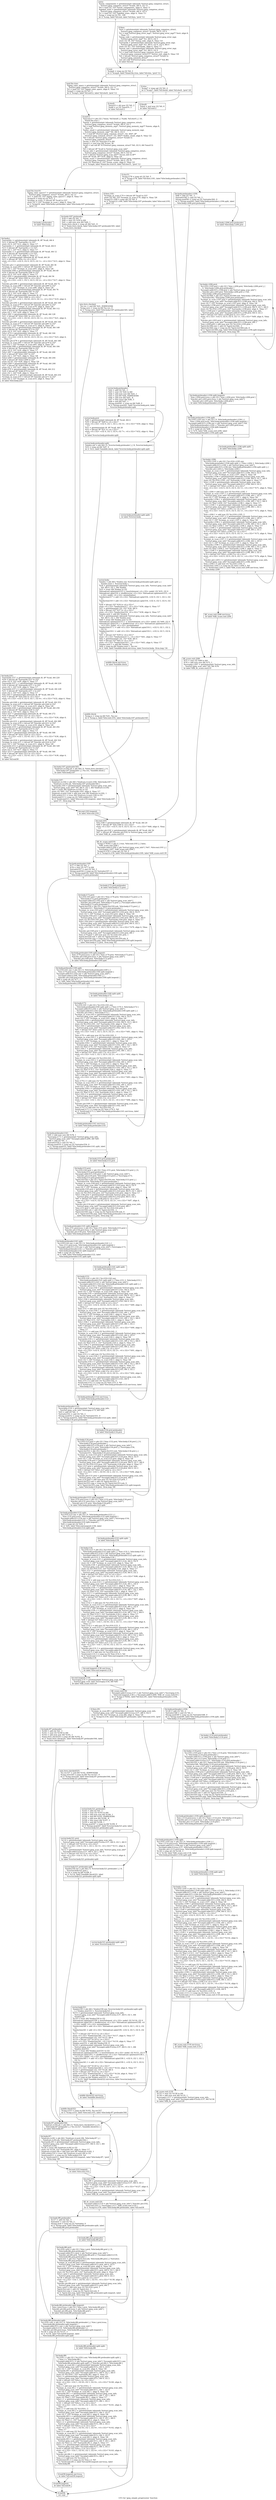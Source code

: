 digraph "CFG for 'jpeg_simple_progression' function" {
	label="CFG for 'jpeg_simple_progression' function";

	Node0x663e8e0 [shape=record,label="{entry:\l  %num_components = getelementptr inbounds %struct.jpeg_compress_struct,\l... %struct.jpeg_compress_struct* %cinfo, i64 0, i32 12\l  %0 = load i32, i32* %num_components, align 4, !tbaa !3\l  %global_state = getelementptr inbounds %struct.jpeg_compress_struct,\l... %struct.jpeg_compress_struct* %cinfo, i64 0, i32 4\l  %1 = load i32, i32* %global_state, align 4, !tbaa !11\l  %cmp = icmp eq i32 %1, 100\l  br i1 %cmp, label %if.end, label %if.then, !prof !12\l|{<s0>T|<s1>F}}"];
	Node0x663e8e0:s0 -> Node0x662ade0;
	Node0x663e8e0:s1 -> Node0x662aeb0;
	Node0x662aeb0 [shape=record,label="{if.then:                                          \l  %err = getelementptr inbounds %struct.jpeg_compress_struct,\l... %struct.jpeg_compress_struct* %cinfo, i64 0, i32 0\l  %2 = load %struct.jpeg_error_mgr*, %struct.jpeg_error_mgr** %err, align 8,\l... !tbaa !13\l  %msg_code = getelementptr inbounds %struct.jpeg_error_mgr,\l... %struct.jpeg_error_mgr* %2, i64 0, i32 5\l  store i32 18, i32* %msg_code, align 8, !tbaa !14\l  %arrayidx = getelementptr inbounds %struct.jpeg_error_mgr,\l... %struct.jpeg_error_mgr* %2, i64 0, i32 6, i32 0, i64 0\l  store i32 %1, i32* %arrayidx, align 4, !tbaa !17\l  %error_exit = getelementptr inbounds %struct.jpeg_error_mgr,\l... %struct.jpeg_error_mgr* %2, i64 0, i32 0\l  %3 = load void (%struct.jpeg_common_struct*)*, void\l... (%struct.jpeg_common_struct*)** %error_exit, align 8, !tbaa !18\l  %4 = bitcast %struct.jpeg_compress_struct* %cinfo to\l... %struct.jpeg_common_struct*\l  tail call void %3(%struct.jpeg_common_struct* %4) #4\l  br label %if.end\l}"];
	Node0x662aeb0 -> Node0x662ade0;
	Node0x662ade0 [shape=record,label="{if.end:                                           \l  %cmp4 = icmp eq i32 %0, 3\l  br i1 %cmp4, label %land.lhs.true, label %if.else, !prof !12\l|{<s0>T|<s1>F}}"];
	Node0x662ade0:s0 -> Node0x662b790;
	Node0x662ade0:s1 -> Node0x6647e60;
	Node0x662b790 [shape=record,label="{land.lhs.true:                                    \l  %jpeg_color_space = getelementptr inbounds %struct.jpeg_compress_struct,\l... %struct.jpeg_compress_struct* %cinfo, i64 0, i32 13\l  %5 = load i32, i32* %jpeg_color_space, align 8, !tbaa !19\l  %cmp5 = icmp eq i32 %5, 3\l  br i1 %cmp5, label %if.end12, label %if.else9, !prof !12\l|{<s0>T|<s1>F}}"];
	Node0x662b790:s0 -> Node0x662bb60;
	Node0x662b790:s1 -> Node0x662bc10;
	Node0x6647e60 [shape=record,label="{if.else:                                          \l  %cmp7 = icmp sgt i32 %0, 4\l  br i1 %cmp7, label %if.then8, label %if.else9, !prof !20\l|{<s0>T|<s1>F}}"];
	Node0x6647e60:s0 -> Node0x662be20;
	Node0x6647e60:s1 -> Node0x662bc10;
	Node0x662be20 [shape=record,label="{if.then8:                                         \l  %mul = mul nsw i32 %0, 6\l  br label %if.end12\l}"];
	Node0x662be20 -> Node0x662bb60;
	Node0x662bc10 [shape=record,label="{if.else9:                                         \l  %mul10 = shl nsw i32 %0, 2\l  %add = or i32 %mul10, 2\l  br label %if.end12\l}"];
	Node0x662bc10 -> Node0x662bb60;
	Node0x662bb60 [shape=record,label="{if.end12:                                         \l  %nscans.0 = phi i32 [ %mul, %if.then8 ], [ %add, %if.else9 ], [ 10,\l... %land.lhs.true ]\l  %mem = getelementptr inbounds %struct.jpeg_compress_struct,\l... %struct.jpeg_compress_struct* %cinfo, i64 0, i32 1\l  %6 = load %struct.jpeg_memory_mgr*, %struct.jpeg_memory_mgr** %mem, align 8,\l... !tbaa !21\l  %alloc_small = getelementptr inbounds %struct.jpeg_memory_mgr,\l... %struct.jpeg_memory_mgr* %6, i64 0, i32 0\l  %7 = load i8* (%struct.jpeg_common_struct*, i32, i64)*, i8*\l... (%struct.jpeg_common_struct*, i32, i64)** %alloc_small, align 8, !tbaa !22\l  %8 = bitcast %struct.jpeg_compress_struct* %cinfo to\l... %struct.jpeg_common_struct*\l  %conv = sext i32 %nscans.0 to i64\l  %mul13 = mul nsw i64 %conv, 36\l  %call = tail call i8* %7(%struct.jpeg_common_struct* %8, i32 0, i64 %mul13)\l... #4\l  %9 = bitcast i8* %call to %struct.jpeg_scan_info*\l  %scan_info = getelementptr inbounds %struct.jpeg_compress_struct,\l... %struct.jpeg_compress_struct* %cinfo, i64 0, i32 22\l  %10 = bitcast %struct.jpeg_scan_info** %scan_info to i8**\l  store i8* %call, i8** %10, align 8, !tbaa !24\l  %num_scans = getelementptr inbounds %struct.jpeg_compress_struct,\l... %struct.jpeg_compress_struct* %cinfo, i64 0, i32 21\l  store i32 %nscans.0, i32* %num_scans, align 8, !tbaa !25\l  br i1 %cmp4, label %land.lhs.true16, label %if.else31, !prof !12\l|{<s0>T|<s1>F}}"];
	Node0x662bb60:s0 -> Node0x662ce00;
	Node0x662bb60:s1 -> Node0x662cee0;
	Node0x662ce00 [shape=record,label="{land.lhs.true16:                                  \l  %jpeg_color_space17 = getelementptr inbounds %struct.jpeg_compress_struct,\l... %struct.jpeg_compress_struct* %cinfo, i64 0, i32 13\l  %11 = load i32, i32* %jpeg_color_space17, align 8, !tbaa !19\l  %cmp18 = icmp eq i32 %11, 3\l  %comps_in_scan.i = bitcast i8* %call to i32*\l  store i32 3, i32* %comps_in_scan.i, align 4, !tbaa !26\l  br i1 %cmp18, label %for.body.i.preheader, label %for.body.i187.preheader,\l... !prof !12\l|{<s0>T|<s1>F}}"];
	Node0x662ce00:s0 -> Node0x662d460;
	Node0x662ce00:s1 -> Node0x662d560;
	Node0x662d460 [shape=record,label="{for.body.i.preheader:                             \l  br label %for.body.i\l}"];
	Node0x662d460 -> Node0x662d6f0;
	Node0x662d6f0 [shape=record,label="{for.body.i:                                       \l  %arrayidx.i = getelementptr inbounds i8, i8* %call, i64 4\l  %12 = bitcast i8* %arrayidx.i to i32*\l  store i32 0, i32* %12, align 4, !tbaa !17\l  %arrayidx.i.1 = getelementptr inbounds i8, i8* %call, i64 8\l  %13 = bitcast i8* %arrayidx.i.1 to i32*\l  store i32 1, i32* %13, align 4, !tbaa !17\l  %arrayidx.i.2 = getelementptr inbounds i8, i8* %call, i64 12\l  %14 = bitcast i8* %arrayidx.i.2 to i32*\l  store i32 2, i32* %14, align 4, !tbaa !17\l  %Ss.i = getelementptr inbounds i8, i8* %call, i64 20\l  %15 = bitcast i8* %Ss.i to \<4 x i32\>*\l  store \<4 x i32\> \<i32 0, i32 0, i32 0, i32 1\>, \<4 x i32\>* %15, align 4, !tbaa\l... !17\l  %incdec.ptr.i = getelementptr inbounds i8, i8* %call, i64 36\l  %comps_in_scan.i293 = bitcast i8* %incdec.ptr.i to i32*\l  store i32 1, i32* %comps_in_scan.i293, align 4, !tbaa !26\l  %arrayidx.i294 = getelementptr inbounds i8, i8* %call, i64 40\l  %16 = bitcast i8* %arrayidx.i294 to i32*\l  store i32 0, i32* %16, align 4, !tbaa !17\l  %Ss1.i295 = getelementptr inbounds i8, i8* %call, i64 56\l  %17 = bitcast i8* %Ss1.i295 to \<4 x i32\>*\l  store \<4 x i32\> \<i32 1, i32 5, i32 0, i32 2\>, \<4 x i32\>* %17, align 4, !tbaa\l... !17\l  %incdec.ptr.i299 = getelementptr inbounds i8, i8* %call, i64 72\l  %comps_in_scan.i286 = bitcast i8* %incdec.ptr.i299 to i32*\l  store i32 1, i32* %comps_in_scan.i286, align 4, !tbaa !26\l  %arrayidx.i287 = getelementptr inbounds i8, i8* %call, i64 76\l  %18 = bitcast i8* %arrayidx.i287 to i32*\l  store i32 2, i32* %18, align 4, !tbaa !17\l  %Ss1.i288 = getelementptr inbounds i8, i8* %call, i64 92\l  %19 = bitcast i8* %Ss1.i288 to \<4 x i32\>*\l  store \<4 x i32\> \<i32 1, i32 63, i32 0, i32 1\>, \<4 x i32\>* %19, align 4,\l... !tbaa !17\l  %incdec.ptr.i292 = getelementptr inbounds i8, i8* %call, i64 108\l  %comps_in_scan.i279 = bitcast i8* %incdec.ptr.i292 to i32*\l  store i32 1, i32* %comps_in_scan.i279, align 4, !tbaa !26\l  %arrayidx.i280 = getelementptr inbounds i8, i8* %call, i64 112\l  %20 = bitcast i8* %arrayidx.i280 to i32*\l  store i32 1, i32* %20, align 4, !tbaa !17\l  %Ss1.i281 = getelementptr inbounds i8, i8* %call, i64 128\l  %21 = bitcast i8* %Ss1.i281 to \<4 x i32\>*\l  store \<4 x i32\> \<i32 1, i32 63, i32 0, i32 1\>, \<4 x i32\>* %21, align 4,\l... !tbaa !17\l  %incdec.ptr.i285 = getelementptr inbounds i8, i8* %call, i64 144\l  %comps_in_scan.i272 = bitcast i8* %incdec.ptr.i285 to i32*\l  store i32 1, i32* %comps_in_scan.i272, align 4, !tbaa !26\l  %arrayidx.i273 = getelementptr inbounds i8, i8* %call, i64 148\l  %22 = bitcast i8* %arrayidx.i273 to i32*\l  store i32 0, i32* %22, align 4, !tbaa !17\l  %Ss1.i274 = getelementptr inbounds i8, i8* %call, i64 164\l  %23 = bitcast i8* %Ss1.i274 to \<4 x i32\>*\l  store \<4 x i32\> \<i32 6, i32 63, i32 0, i32 2\>, \<4 x i32\>* %23, align 4,\l... !tbaa !17\l  %incdec.ptr.i278 = getelementptr inbounds i8, i8* %call, i64 180\l  %comps_in_scan.i265 = bitcast i8* %incdec.ptr.i278 to i32*\l  store i32 1, i32* %comps_in_scan.i265, align 4, !tbaa !26\l  %arrayidx.i266 = getelementptr inbounds i8, i8* %call, i64 184\l  %24 = bitcast i8* %arrayidx.i266 to i32*\l  store i32 0, i32* %24, align 4, !tbaa !17\l  %Ss1.i267 = getelementptr inbounds i8, i8* %call, i64 200\l  %25 = bitcast i8* %Ss1.i267 to i32*\l  store i32 1, i32* %25, align 4, !tbaa !28\l  %Se2.i268 = getelementptr inbounds i8, i8* %call, i64 204\l  %26 = bitcast i8* %Se2.i268 to i32*\l  store i32 63, i32* %26, align 4, !tbaa !29\l  %Ah3.i269 = getelementptr inbounds i8, i8* %call, i64 208\l  %27 = bitcast i8* %Ah3.i269 to i32*\l  store i32 2, i32* %27, align 4, !tbaa !30\l  %Al4.i270 = getelementptr inbounds i8, i8* %call, i64 212\l  %28 = bitcast i8* %Al4.i270 to i32*\l  store i32 1, i32* %28, align 4, !tbaa !31\l  %incdec.ptr.i271 = getelementptr inbounds i8, i8* %call, i64 216\l  %comps_in_scan.i233 = bitcast i8* %incdec.ptr.i271 to i32*\l  store i32 3, i32* %comps_in_scan.i233, align 4, !tbaa !26\l  br label %for.body.i241\l}"];
	Node0x662d6f0 -> Node0x6631360;
	Node0x6631360 [shape=record,label="{for.body.i241:                                    \l  %arrayidx.i237 = getelementptr inbounds i8, i8* %call, i64 220\l  %29 = bitcast i8* %arrayidx.i237 to i32*\l  store i32 0, i32* %29, align 4, !tbaa !17\l  %arrayidx.i237.1 = getelementptr inbounds i8, i8* %call, i64 224\l  %30 = bitcast i8* %arrayidx.i237.1 to i32*\l  store i32 1, i32* %30, align 4, !tbaa !17\l  %arrayidx.i237.2 = getelementptr inbounds i8, i8* %call, i64 228\l  %31 = bitcast i8* %arrayidx.i237.2 to i32*\l  store i32 2, i32* %31, align 4, !tbaa !17\l  %Ss.i243 = getelementptr inbounds i8, i8* %call, i64 236\l  %32 = bitcast i8* %Ss.i243 to \<4 x i32\>*\l  store \<4 x i32\> \<i32 0, i32 0, i32 1, i32 0\>, \<4 x i32\>* %32, align 4, !tbaa\l... !17\l  %incdec.ptr.i246 = getelementptr inbounds i8, i8* %call, i64 252\l  %comps_in_scan.i225 = bitcast i8* %incdec.ptr.i246 to i32*\l  store i32 1, i32* %comps_in_scan.i225, align 4, !tbaa !26\l  %arrayidx.i226 = getelementptr inbounds i8, i8* %call, i64 256\l  %33 = bitcast i8* %arrayidx.i226 to i32*\l  store i32 2, i32* %33, align 4, !tbaa !17\l  %Ss1.i227 = getelementptr inbounds i8, i8* %call, i64 272\l  %34 = bitcast i8* %Ss1.i227 to \<4 x i32\>*\l  store \<4 x i32\> \<i32 1, i32 63, i32 1, i32 0\>, \<4 x i32\>* %34, align 4,\l... !tbaa !17\l  %incdec.ptr.i231 = getelementptr inbounds i8, i8* %call, i64 288\l  %comps_in_scan.i218 = bitcast i8* %incdec.ptr.i231 to i32*\l  store i32 1, i32* %comps_in_scan.i218, align 4, !tbaa !26\l  %arrayidx.i219 = getelementptr inbounds i8, i8* %call, i64 292\l  %35 = bitcast i8* %arrayidx.i219 to i32*\l  store i32 1, i32* %35, align 4, !tbaa !17\l  %Ss1.i220 = getelementptr inbounds i8, i8* %call, i64 308\l  %36 = bitcast i8* %Ss1.i220 to \<4 x i32\>*\l  store \<4 x i32\> \<i32 1, i32 63, i32 1, i32 0\>, \<4 x i32\>* %36, align 4,\l... !tbaa !17\l  %incdec.ptr.i224 = getelementptr inbounds i8, i8* %call, i64 324\l  %comps_in_scan.i211 = bitcast i8* %incdec.ptr.i224 to i32*\l  store i32 1, i32* %comps_in_scan.i211, align 4, !tbaa !26\l  %arrayidx.i212 = getelementptr inbounds i8, i8* %call, i64 328\l  %37 = bitcast i8* %arrayidx.i212 to i32*\l  store i32 0, i32* %37, align 4, !tbaa !17\l  %Ss1.i213 = getelementptr inbounds i8, i8* %call, i64 344\l  %38 = bitcast i8* %Ss1.i213 to \<4 x i32\>*\l  store \<4 x i32\> \<i32 1, i32 63, i32 1, i32 0\>, \<4 x i32\>* %38, align 4,\l... !tbaa !17\l  br label %if.end38\l}"];
	Node0x6631360 -> Node0x665b240;
	Node0x662cee0 [shape=record,label="{if.else31:                                        \l  %cmp.i178 = icmp slt i32 %0, 5\l  br i1 %cmp.i178, label %if.then.i181, label %for.body.preheader.i.i194,\l... !prof !32\l|{<s0>T|<s1>F}}"];
	Node0x662cee0:s0 -> Node0x665b400;
	Node0x662cee0:s1 -> Node0x665b4b0;
	Node0x665b400 [shape=record,label="{if.then.i181:                                     \l  %comps_in_scan.i179 = bitcast i8* %call to i32*\l  store i32 %0, i32* %comps_in_scan.i179, align 4, !tbaa !26\l  %cmp121.i180 = icmp sgt i32 %0, 0\l  br i1 %cmp121.i180, label %for.body.i187.preheader, label %for.end.i193,\l... !prof !33\l|{<s0>T|<s1>F}}"];
	Node0x665b400:s0 -> Node0x662d560;
	Node0x665b400:s1 -> Node0x665b900;
	Node0x662d560 [shape=record,label="{for.body.i187.preheader:                          \l  %39 = add i32 %0, -1\l  %40 = zext i32 %39 to i64\l  %41 = add nuw nsw i64 %40, 1\l  %min.iters.check = icmp ult i64 %41, 8\l  br i1 %min.iters.check, label %for.body.i187.preheader345, label\l... %min.iters.checked\l|{<s0>T|<s1>F}}"];
	Node0x662d560:s0 -> Node0x665bd50;
	Node0x662d560:s1 -> Node0x665be70;
	Node0x665be70 [shape=record,label="{min.iters.checked:                                \l  %n.vec = and i64 %41, 8589934584\l  %cmp.zero = icmp eq i64 %n.vec, 0\l  br i1 %cmp.zero, label %for.body.i187.preheader345, label\l... %vector.body.preheader\l|{<s0>T|<s1>F}}"];
	Node0x665be70:s0 -> Node0x665bd50;
	Node0x665be70:s1 -> Node0x662ed10;
	Node0x662ed10 [shape=record,label="{vector.body.preheader:                            \l  %42 = add i32 %0, -1\l  %43 = zext i32 %42 to i64\l  %44 = add nuw nsw i64 %43, 1\l  %45 = and i64 %44, 8589934584\l  %46 = add nsw i64 %45, -8\l  %47 = lshr exact i64 %46, 3\l  %48 = and i64 %47, 1\l  %lcmp.mod361 = icmp eq i64 %48, 0\l  br i1 %lcmp.mod361, label %vector.body.prol, label\l... %vector.body.preheader.split\l|{<s0>T|<s1>F}}"];
	Node0x662ed10:s0 -> Node0x662f260;
	Node0x662ed10:s1 -> Node0x662f2e0;
	Node0x662f260 [shape=record,label="{vector.body.prol:                                 \l  %49 = getelementptr inbounds i8, i8* %call, i64 4\l  %50 = bitcast i8* %49 to \<4 x i32\>*\l  store \<4 x i32\> \<i32 0, i32 1, i32 2, i32 3\>, \<4 x i32\>* %50, align 4, !tbaa\l... !17\l  %51 = getelementptr i8, i8* %call, i64 20\l  %52 = bitcast i8* %51 to \<4 x i32\>*\l  store \<4 x i32\> \<i32 4, i32 5, i32 6, i32 7\>, \<4 x i32\>* %52, align 4, !tbaa\l... !17\l  br label %vector.body.preheader.split\l}"];
	Node0x662f260 -> Node0x662f2e0;
	Node0x662f2e0 [shape=record,label="{vector.body.preheader.split:                      \l  %index.unr = phi i64 [ 0, %vector.body.preheader ], [ 8, %vector.body.prol ]\l  %53 = icmp eq i64 %47, 0\l  br i1 %53, label %middle.block, label %vector.body.preheader.split.split\l|{<s0>T|<s1>F}}"];
	Node0x662f2e0:s0 -> Node0x665d390;
	Node0x662f2e0:s1 -> Node0x665d470;
	Node0x665d470 [shape=record,label="{vector.body.preheader.split.split:                \l  br label %vector.body\l}"];
	Node0x665d470 -> Node0x665d620;
	Node0x665d620 [shape=record,label="{vector.body:                                      \l  %index = phi i64 [ %index.unr, %vector.body.preheader.split.split ], [\l... %index.next.1, %vector.body ]\l  %54 = getelementptr inbounds %struct.jpeg_scan_info, %struct.jpeg_scan_info*\l... %9, i64 0, i32 1, i64 %index\l  %55 = trunc i64 %index to i32\l  %broadcast.splatinsert315 = insertelement \<4 x i32\> undef, i32 %55, i32 0\l  %broadcast.splat316 = shufflevector \<4 x i32\> %broadcast.splatinsert315, \<4\l... x i32\> undef, \<4 x i32\> zeroinitializer\l  %induction317 = add \<4 x i32\> %broadcast.splat316, \<i32 0, i32 1, i32 2, i32\l... 3\>\l  %induction318 = add \<4 x i32\> %broadcast.splat316, \<i32 4, i32 5, i32 6, i32\l... 7\>\l  %56 = bitcast i32* %54 to \<4 x i32\>*\l  store \<4 x i32\> %induction317, \<4 x i32\>* %56, align 4, !tbaa !17\l  %57 = getelementptr i32, i32* %54, i64 4\l  %58 = bitcast i32* %57 to \<4 x i32\>*\l  store \<4 x i32\> %induction318, \<4 x i32\>* %58, align 4, !tbaa !17\l  %index.next = add i64 %index, 8\l  %59 = getelementptr inbounds %struct.jpeg_scan_info, %struct.jpeg_scan_info*\l... %9, i64 0, i32 1, i64 %index.next\l  %60 = trunc i64 %index.next to i32\l  %broadcast.splatinsert315.1 = insertelement \<4 x i32\> undef, i32 %60, i32 0\l  %broadcast.splat316.1 = shufflevector \<4 x i32\> %broadcast.splatinsert315.1,\l... \<4 x i32\> undef, \<4 x i32\> zeroinitializer\l  %induction317.1 = add \<4 x i32\> %broadcast.splat316.1, \<i32 0, i32 1, i32 2,\l... i32 3\>\l  %induction318.1 = add \<4 x i32\> %broadcast.splat316.1, \<i32 4, i32 5, i32 6,\l... i32 7\>\l  %61 = bitcast i32* %59 to \<4 x i32\>*\l  store \<4 x i32\> %induction317.1, \<4 x i32\>* %61, align 4, !tbaa !17\l  %62 = getelementptr i32, i32* %59, i64 4\l  %63 = bitcast i32* %62 to \<4 x i32\>*\l  store \<4 x i32\> %induction318.1, \<4 x i32\>* %63, align 4, !tbaa !17\l  %index.next.1 = add i64 %index, 16\l  %64 = icmp eq i64 %index.next.1, %n.vec\l  br i1 %64, label %middle.block.unr-lcssa, label %vector.body, !llvm.loop !34\l|{<s0>T|<s1>F}}"];
	Node0x665d620:s0 -> Node0x665d500;
	Node0x665d620:s1 -> Node0x665d620;
	Node0x665d500 [shape=record,label="{middle.block.unr-lcssa:                           \l  br label %middle.block\l}"];
	Node0x665d500 -> Node0x665d390;
	Node0x665d390 [shape=record,label="{middle.block:                                     \l  %cmp.n = icmp eq i64 %41, %n.vec\l  br i1 %cmp.n, label %for.end.i193, label %for.body.i187.preheader345\l|{<s0>T|<s1>F}}"];
	Node0x665d390:s0 -> Node0x665b900;
	Node0x665d390:s1 -> Node0x665bd50;
	Node0x665bd50 [shape=record,label="{for.body.i187.preheader345:                       \l  %indvars.iv.i182.ph = phi i64 [ 0, %min.iters.checked ], [ 0,\l... %for.body.i187.preheader ], [ %n.vec, %middle.block ]\l  br label %for.body.i187\l}"];
	Node0x665bd50 -> Node0x665f4b0;
	Node0x665f4b0 [shape=record,label="{for.body.i187:                                    \l  %indvars.iv.i182 = phi i64 [ %indvars.iv.next.i184, %for.body.i187 ], [\l... %indvars.iv.i182.ph, %for.body.i187.preheader345 ]\l  %arrayidx.i183 = getelementptr inbounds %struct.jpeg_scan_info,\l... %struct.jpeg_scan_info* %9, i64 0, i32 1, i64 %indvars.iv.i182\l  %65 = trunc i64 %indvars.iv.i182 to i32\l  store i32 %65, i32* %arrayidx.i183, align 4, !tbaa !17\l  %indvars.iv.next.i184 = add nuw nsw i64 %indvars.iv.i182, 1\l  %lftr.wideiv312 = trunc i64 %indvars.iv.next.i184 to i32\l  %exitcond313 = icmp eq i32 %lftr.wideiv312, %0\l  br i1 %exitcond313, label %for.end.i193.loopexit, label %for.body.i187,\l... !prof !37, !llvm.loop !38\l|{<s0>T|<s1>F}}"];
	Node0x665f4b0:s0 -> Node0x665fa30;
	Node0x665f4b0:s1 -> Node0x665f4b0;
	Node0x665fa30 [shape=record,label="{for.end.i193.loopexit:                            \l  br label %for.end.i193\l}"];
	Node0x665fa30 -> Node0x665b900;
	Node0x665b900 [shape=record,label="{for.end.i193:                                     \l  %Ss.i189 = getelementptr inbounds i8, i8* %call, i64 20\l  %66 = bitcast i8* %Ss.i189 to \<4 x i32\>*\l  store \<4 x i32\> \<i32 0, i32 0, i32 0, i32 1\>, \<4 x i32\>* %66, align 4, !tbaa\l... !17\l  %incdec.ptr.i192 = getelementptr inbounds i8, i8* %call, i64 36\l  %67 = bitcast i8* %incdec.ptr.i192 to %struct.jpeg_scan_info*\l  br label %fill_dc_scans.exit210\l}"];
	Node0x665b900 -> Node0x665ffc0;
	Node0x665b4b0 [shape=record,label="{for.body.preheader.i.i194:                        \l  %68 = add i32 %0, -1\l  %xtraiter362 = and i32 %0, 3\l  %lcmp.mod363 = icmp eq i32 %xtraiter362, 0\l  br i1 %lcmp.mod363, label %for.body.preheader.i.i194.split, label\l... %for.body.i.i206.prol.preheader\l|{<s0>T|<s1>F}}"];
	Node0x665b4b0:s0 -> Node0x6660300;
	Node0x665b4b0:s1 -> Node0x66603c0;
	Node0x66603c0 [shape=record,label="{for.body.i.i206.prol.preheader:                   \l  br label %for.body.i.i206.prol\l}"];
	Node0x66603c0 -> Node0x6660570;
	Node0x6660570 [shape=record,label="{for.body.i.i206.prol:                             \l  %ci.016.i.i195.prol = phi i32 [ %inc.i.i204.prol, %for.body.i.i206.prol ], [\l... 0, %for.body.i.i206.prol.preheader ]\l  %scanptr.addr.015.i.i196.prol = phi %struct.jpeg_scan_info* [\l... %incdec.ptr.i.i203.prol, %for.body.i.i206.prol ], [ %9,\l... %for.body.i.i206.prol.preheader ]\l  %prol.iter364 = phi i32 [ %prol.iter364.sub, %for.body.i.i206.prol ], [\l... %xtraiter362, %for.body.i.i206.prol.preheader ]\l  %comps_in_scan.i.i197.prol = getelementptr inbounds %struct.jpeg_scan_info,\l... %struct.jpeg_scan_info* %scanptr.addr.015.i.i196.prol, i64 0, i32 0\l  store i32 1, i32* %comps_in_scan.i.i197.prol, align 4, !tbaa !26\l  %arrayidx.i.i198.prol = getelementptr inbounds %struct.jpeg_scan_info,\l... %struct.jpeg_scan_info* %scanptr.addr.015.i.i196.prol, i64 0, i32 1, i64 0\l  store i32 %ci.016.i.i195.prol, i32* %arrayidx.i.i198.prol, align 4, !tbaa !17\l  %Ss1.i.i199.prol = getelementptr inbounds %struct.jpeg_scan_info,\l... %struct.jpeg_scan_info* %scanptr.addr.015.i.i196.prol, i64 0, i32 2\l  %69 = bitcast i32* %Ss1.i.i199.prol to \<4 x i32\>*\l  store \<4 x i32\> \<i32 0, i32 0, i32 0, i32 1\>, \<4 x i32\>* %69, align 4, !tbaa\l... !17\l  %incdec.ptr.i.i203.prol = getelementptr inbounds %struct.jpeg_scan_info,\l... %struct.jpeg_scan_info* %scanptr.addr.015.i.i196.prol, i64 1\l  %inc.i.i204.prol = add nuw nsw i32 %ci.016.i.i195.prol, 1\l  %prol.iter364.sub = add i32 %prol.iter364, -1\l  %prol.iter364.cmp = icmp eq i32 %prol.iter364.sub, 0\l  br i1 %prol.iter364.cmp, label %for.body.preheader.i.i194.split.loopexit,\l... label %for.body.i.i206.prol, !llvm.loop !40\l|{<s0>T|<s1>F}}"];
	Node0x6660570:s0 -> Node0x6661210;
	Node0x6660570:s1 -> Node0x6660570;
	Node0x6661210 [shape=record,label="{for.body.preheader.i.i194.split.loopexit:         \l  %inc.i.i204.prol.lcssa = phi i32 [ %inc.i.i204.prol, %for.body.i.i206.prol ]\l  %incdec.ptr.i.i203.prol.lcssa = phi %struct.jpeg_scan_info* [\l... %incdec.ptr.i.i203.prol, %for.body.i.i206.prol ]\l  br label %for.body.preheader.i.i194.split\l}"];
	Node0x6661210 -> Node0x6660300;
	Node0x6660300 [shape=record,label="{for.body.preheader.i.i194.split:                  \l  %ci.016.i.i195.unr = phi i32 [ 0, %for.body.preheader.i.i194 ], [\l... %inc.i.i204.prol.lcssa, %for.body.preheader.i.i194.split.loopexit ]\l  %scanptr.addr.015.i.i196.unr = phi %struct.jpeg_scan_info* [ %9,\l... %for.body.preheader.i.i194 ], [ %incdec.ptr.i.i203.prol.lcssa,\l... %for.body.preheader.i.i194.split.loopexit ]\l  %70 = icmp ult i32 %68, 3\l  br i1 %70, label %fill_scans.exit.i208, label\l... %for.body.preheader.i.i194.split.split\l|{<s0>T|<s1>F}}"];
	Node0x6660300:s0 -> Node0x6661620;
	Node0x6660300:s1 -> Node0x6661700;
	Node0x6661700 [shape=record,label="{for.body.preheader.i.i194.split.split:            \l  br label %for.body.i.i206\l}"];
	Node0x6661700 -> Node0x66618b0;
	Node0x66618b0 [shape=record,label="{for.body.i.i206:                                  \l  %ci.016.i.i195 = phi i32 [ %ci.016.i.i195.unr,\l... %for.body.preheader.i.i194.split.split ], [ %inc.i.i204.3, %for.body.i.i206 ]\l  %scanptr.addr.015.i.i196 = phi %struct.jpeg_scan_info* [\l... %scanptr.addr.015.i.i196.unr, %for.body.preheader.i.i194.split.split ], [\l... %incdec.ptr.i.i203.3, %for.body.i.i206 ]\l  %comps_in_scan.i.i197 = getelementptr inbounds %struct.jpeg_scan_info,\l... %struct.jpeg_scan_info* %scanptr.addr.015.i.i196, i64 0, i32 0\l  store i32 1, i32* %comps_in_scan.i.i197, align 4, !tbaa !26\l  %arrayidx.i.i198 = getelementptr inbounds %struct.jpeg_scan_info,\l... %struct.jpeg_scan_info* %scanptr.addr.015.i.i196, i64 0, i32 1, i64 0\l  store i32 %ci.016.i.i195, i32* %arrayidx.i.i198, align 4, !tbaa !17\l  %Ss1.i.i199 = getelementptr inbounds %struct.jpeg_scan_info,\l... %struct.jpeg_scan_info* %scanptr.addr.015.i.i196, i64 0, i32 2\l  %71 = bitcast i32* %Ss1.i.i199 to \<4 x i32\>*\l  store \<4 x i32\> \<i32 0, i32 0, i32 0, i32 1\>, \<4 x i32\>* %71, align 4, !tbaa\l... !17\l  %inc.i.i204 = add nuw nsw i32 %ci.016.i.i195, 1\l  %comps_in_scan.i.i197.1 = getelementptr inbounds %struct.jpeg_scan_info,\l... %struct.jpeg_scan_info* %scanptr.addr.015.i.i196, i64 1, i32 0\l  store i32 1, i32* %comps_in_scan.i.i197.1, align 4, !tbaa !26\l  %arrayidx.i.i198.1 = getelementptr inbounds %struct.jpeg_scan_info,\l... %struct.jpeg_scan_info* %scanptr.addr.015.i.i196, i64 1, i32 1, i64 0\l  store i32 %inc.i.i204, i32* %arrayidx.i.i198.1, align 4, !tbaa !17\l  %Ss1.i.i199.1 = getelementptr inbounds %struct.jpeg_scan_info,\l... %struct.jpeg_scan_info* %scanptr.addr.015.i.i196, i64 1, i32 2\l  %72 = bitcast i32* %Ss1.i.i199.1 to \<4 x i32\>*\l  store \<4 x i32\> \<i32 0, i32 0, i32 0, i32 1\>, \<4 x i32\>* %72, align 4, !tbaa\l... !17\l  %inc.i.i204.1 = add nsw i32 %ci.016.i.i195, 2\l  %comps_in_scan.i.i197.2 = getelementptr inbounds %struct.jpeg_scan_info,\l... %struct.jpeg_scan_info* %scanptr.addr.015.i.i196, i64 2, i32 0\l  store i32 1, i32* %comps_in_scan.i.i197.2, align 4, !tbaa !26\l  %arrayidx.i.i198.2 = getelementptr inbounds %struct.jpeg_scan_info,\l... %struct.jpeg_scan_info* %scanptr.addr.015.i.i196, i64 2, i32 1, i64 0\l  store i32 %inc.i.i204.1, i32* %arrayidx.i.i198.2, align 4, !tbaa !17\l  %Ss1.i.i199.2 = getelementptr inbounds %struct.jpeg_scan_info,\l... %struct.jpeg_scan_info* %scanptr.addr.015.i.i196, i64 2, i32 2\l  %73 = bitcast i32* %Ss1.i.i199.2 to \<4 x i32\>*\l  store \<4 x i32\> \<i32 0, i32 0, i32 0, i32 1\>, \<4 x i32\>* %73, align 4, !tbaa\l... !17\l  %inc.i.i204.2 = add nsw i32 %ci.016.i.i195, 3\l  %comps_in_scan.i.i197.3 = getelementptr inbounds %struct.jpeg_scan_info,\l... %struct.jpeg_scan_info* %scanptr.addr.015.i.i196, i64 3, i32 0\l  store i32 1, i32* %comps_in_scan.i.i197.3, align 4, !tbaa !26\l  %arrayidx.i.i198.3 = getelementptr inbounds %struct.jpeg_scan_info,\l... %struct.jpeg_scan_info* %scanptr.addr.015.i.i196, i64 3, i32 1, i64 0\l  store i32 %inc.i.i204.2, i32* %arrayidx.i.i198.3, align 4, !tbaa !17\l  %Ss1.i.i199.3 = getelementptr inbounds %struct.jpeg_scan_info,\l... %struct.jpeg_scan_info* %scanptr.addr.015.i.i196, i64 3, i32 2\l  %74 = bitcast i32* %Ss1.i.i199.3 to \<4 x i32\>*\l  store \<4 x i32\> \<i32 0, i32 0, i32 0, i32 1\>, \<4 x i32\>* %74, align 4, !tbaa\l... !17\l  %incdec.ptr.i.i203.3 = getelementptr inbounds %struct.jpeg_scan_info,\l... %struct.jpeg_scan_info* %scanptr.addr.015.i.i196, i64 4\l  %inc.i.i204.3 = add nsw i32 %ci.016.i.i195, 4\l  %exitcond.i.i205.3 = icmp eq i32 %inc.i.i204.3, %0\l  br i1 %exitcond.i.i205.3, label %fill_scans.exit.i208.unr-lcssa, label\l... %for.body.i.i206\l|{<s0>T|<s1>F}}"];
	Node0x66618b0:s0 -> Node0x66462d0;
	Node0x66618b0:s1 -> Node0x66618b0;
	Node0x66462d0 [shape=record,label="{fill_scans.exit.i208.unr-lcssa:                   \l  br label %fill_scans.exit.i208\l}"];
	Node0x66462d0 -> Node0x6661620;
	Node0x6661620 [shape=record,label="{fill_scans.exit.i208:                             \l  %75 = zext i32 %68 to i64\l  %76 = add nuw nsw i64 %75, 1\l  %scevgep.i.i207 = getelementptr %struct.jpeg_scan_info,\l... %struct.jpeg_scan_info* %9, i64 %76\l  br label %fill_dc_scans.exit210\l}"];
	Node0x6661620 -> Node0x665ffc0;
	Node0x665ffc0 [shape=record,label="{fill_dc_scans.exit210:                            \l  %cmp.i178302 = phi i1 [ true, %for.end.i193 ], [ false,\l... %fill_scans.exit.i208 ]\l  %scanptr.addr.0.i209 = phi %struct.jpeg_scan_info* [ %67, %for.end.i193 ], [\l... %scevgep.i.i207, %fill_scans.exit.i208 ]\l  %cmp14.i159 = icmp sgt i32 %0, 0\l  br i1 %cmp14.i159, label %for.body.preheader.i160, label %fill_scans.exit139\l|{<s0>T|<s1>F}}"];
	Node0x665ffc0:s0 -> Node0x6646730;
	Node0x665ffc0:s1 -> Node0x6646810;
	Node0x6646730 [shape=record,label="{for.body.preheader.i160:                          \l  %77 = add i32 %0, -1\l  %78 = zext i32 %77 to i64\l  %xtraiter357 = and i32 %0, 3\l  %lcmp.mod358 = icmp eq i32 %xtraiter357, 0\l  br i1 %lcmp.mod358, label %for.body.preheader.i160.split, label\l... %for.body.i172.prol.preheader\l|{<s0>T|<s1>F}}"];
	Node0x6646730:s0 -> Node0x6634280;
	Node0x6646730:s1 -> Node0x6634360;
	Node0x6634360 [shape=record,label="{for.body.i172.prol.preheader:                     \l  br label %for.body.i172.prol\l}"];
	Node0x6634360 -> Node0x6634510;
	Node0x6634510 [shape=record,label="{for.body.i172.prol:                               \l  %ci.016.i161.prol = phi i32 [ %inc.i170.prol, %for.body.i172.prol ], [ 0,\l... %for.body.i172.prol.preheader ]\l  %scanptr.addr.015.i162.prol = phi %struct.jpeg_scan_info* [\l... %incdec.ptr.i169.prol, %for.body.i172.prol ], [ %scanptr.addr.0.i209,\l... %for.body.i172.prol.preheader ]\l  %prol.iter359 = phi i32 [ %prol.iter359.sub, %for.body.i172.prol ], [\l... %xtraiter357, %for.body.i172.prol.preheader ]\l  %comps_in_scan.i163.prol = getelementptr inbounds %struct.jpeg_scan_info,\l... %struct.jpeg_scan_info* %scanptr.addr.015.i162.prol, i64 0, i32 0\l  store i32 1, i32* %comps_in_scan.i163.prol, align 4, !tbaa !26\l  %arrayidx.i164.prol = getelementptr inbounds %struct.jpeg_scan_info,\l... %struct.jpeg_scan_info* %scanptr.addr.015.i162.prol, i64 0, i32 1, i64 0\l  store i32 %ci.016.i161.prol, i32* %arrayidx.i164.prol, align 4, !tbaa !17\l  %Ss1.i165.prol = getelementptr inbounds %struct.jpeg_scan_info,\l... %struct.jpeg_scan_info* %scanptr.addr.015.i162.prol, i64 0, i32 2\l  %79 = bitcast i32* %Ss1.i165.prol to \<4 x i32\>*\l  store \<4 x i32\> \<i32 1, i32 5, i32 0, i32 2\>, \<4 x i32\>* %79, align 4, !tbaa\l... !17\l  %incdec.ptr.i169.prol = getelementptr inbounds %struct.jpeg_scan_info,\l... %struct.jpeg_scan_info* %scanptr.addr.015.i162.prol, i64 1\l  %inc.i170.prol = add nuw nsw i32 %ci.016.i161.prol, 1\l  %prol.iter359.sub = add i32 %prol.iter359, -1\l  %prol.iter359.cmp = icmp eq i32 %prol.iter359.sub, 0\l  br i1 %prol.iter359.cmp, label %for.body.preheader.i160.split.loopexit,\l... label %for.body.i172.prol, !llvm.loop !42\l|{<s0>T|<s1>F}}"];
	Node0x6634510:s0 -> Node0x66338e0;
	Node0x6634510:s1 -> Node0x6634510;
	Node0x66338e0 [shape=record,label="{for.body.preheader.i160.split.loopexit:           \l  %inc.i170.prol.lcssa = phi i32 [ %inc.i170.prol, %for.body.i172.prol ]\l  %incdec.ptr.i169.prol.lcssa = phi %struct.jpeg_scan_info* [\l... %incdec.ptr.i169.prol, %for.body.i172.prol ]\l  br label %for.body.preheader.i160.split\l}"];
	Node0x66338e0 -> Node0x6634280;
	Node0x6634280 [shape=record,label="{for.body.preheader.i160.split:                    \l  %ci.016.i161.unr = phi i32 [ 0, %for.body.preheader.i160 ], [\l... %inc.i170.prol.lcssa, %for.body.preheader.i160.split.loopexit ]\l  %scanptr.addr.015.i162.unr = phi %struct.jpeg_scan_info* [\l... %scanptr.addr.0.i209, %for.body.preheader.i160 ], [\l... %incdec.ptr.i169.prol.lcssa, %for.body.preheader.i160.split.loopexit ]\l  %80 = icmp ult i32 %77, 3\l  br i1 %80, label %for.body.preheader.i141, label\l... %for.body.preheader.i160.split.split\l|{<s0>T|<s1>F}}"];
	Node0x6634280:s0 -> Node0x6633ce0;
	Node0x6634280:s1 -> Node0x6633dc0;
	Node0x6633dc0 [shape=record,label="{for.body.preheader.i160.split.split:              \l  br label %for.body.i172\l}"];
	Node0x6633dc0 -> Node0x6633f70;
	Node0x6633f70 [shape=record,label="{for.body.i172:                                    \l  %ci.016.i161 = phi i32 [ %ci.016.i161.unr,\l... %for.body.preheader.i160.split.split ], [ %inc.i170.3, %for.body.i172 ]\l  %scanptr.addr.015.i162 = phi %struct.jpeg_scan_info* [\l... %scanptr.addr.015.i162.unr, %for.body.preheader.i160.split.split ], [\l... %incdec.ptr.i169.3, %for.body.i172 ]\l  %comps_in_scan.i163 = getelementptr inbounds %struct.jpeg_scan_info,\l... %struct.jpeg_scan_info* %scanptr.addr.015.i162, i64 0, i32 0\l  store i32 1, i32* %comps_in_scan.i163, align 4, !tbaa !26\l  %arrayidx.i164 = getelementptr inbounds %struct.jpeg_scan_info,\l... %struct.jpeg_scan_info* %scanptr.addr.015.i162, i64 0, i32 1, i64 0\l  store i32 %ci.016.i161, i32* %arrayidx.i164, align 4, !tbaa !17\l  %Ss1.i165 = getelementptr inbounds %struct.jpeg_scan_info,\l... %struct.jpeg_scan_info* %scanptr.addr.015.i162, i64 0, i32 2\l  %81 = bitcast i32* %Ss1.i165 to \<4 x i32\>*\l  store \<4 x i32\> \<i32 1, i32 5, i32 0, i32 2\>, \<4 x i32\>* %81, align 4, !tbaa\l... !17\l  %inc.i170 = add nuw nsw i32 %ci.016.i161, 1\l  %comps_in_scan.i163.1 = getelementptr inbounds %struct.jpeg_scan_info,\l... %struct.jpeg_scan_info* %scanptr.addr.015.i162, i64 1, i32 0\l  store i32 1, i32* %comps_in_scan.i163.1, align 4, !tbaa !26\l  %arrayidx.i164.1 = getelementptr inbounds %struct.jpeg_scan_info,\l... %struct.jpeg_scan_info* %scanptr.addr.015.i162, i64 1, i32 1, i64 0\l  store i32 %inc.i170, i32* %arrayidx.i164.1, align 4, !tbaa !17\l  %Ss1.i165.1 = getelementptr inbounds %struct.jpeg_scan_info,\l... %struct.jpeg_scan_info* %scanptr.addr.015.i162, i64 1, i32 2\l  %82 = bitcast i32* %Ss1.i165.1 to \<4 x i32\>*\l  store \<4 x i32\> \<i32 1, i32 5, i32 0, i32 2\>, \<4 x i32\>* %82, align 4, !tbaa\l... !17\l  %inc.i170.1 = add nsw i32 %ci.016.i161, 2\l  %comps_in_scan.i163.2 = getelementptr inbounds %struct.jpeg_scan_info,\l... %struct.jpeg_scan_info* %scanptr.addr.015.i162, i64 2, i32 0\l  store i32 1, i32* %comps_in_scan.i163.2, align 4, !tbaa !26\l  %arrayidx.i164.2 = getelementptr inbounds %struct.jpeg_scan_info,\l... %struct.jpeg_scan_info* %scanptr.addr.015.i162, i64 2, i32 1, i64 0\l  store i32 %inc.i170.1, i32* %arrayidx.i164.2, align 4, !tbaa !17\l  %Ss1.i165.2 = getelementptr inbounds %struct.jpeg_scan_info,\l... %struct.jpeg_scan_info* %scanptr.addr.015.i162, i64 2, i32 2\l  %83 = bitcast i32* %Ss1.i165.2 to \<4 x i32\>*\l  store \<4 x i32\> \<i32 1, i32 5, i32 0, i32 2\>, \<4 x i32\>* %83, align 4, !tbaa\l... !17\l  %inc.i170.2 = add nsw i32 %ci.016.i161, 3\l  %comps_in_scan.i163.3 = getelementptr inbounds %struct.jpeg_scan_info,\l... %struct.jpeg_scan_info* %scanptr.addr.015.i162, i64 3, i32 0\l  store i32 1, i32* %comps_in_scan.i163.3, align 4, !tbaa !26\l  %arrayidx.i164.3 = getelementptr inbounds %struct.jpeg_scan_info,\l... %struct.jpeg_scan_info* %scanptr.addr.015.i162, i64 3, i32 1, i64 0\l  store i32 %inc.i170.2, i32* %arrayidx.i164.3, align 4, !tbaa !17\l  %Ss1.i165.3 = getelementptr inbounds %struct.jpeg_scan_info,\l... %struct.jpeg_scan_info* %scanptr.addr.015.i162, i64 3, i32 2\l  %84 = bitcast i32* %Ss1.i165.3 to \<4 x i32\>*\l  store \<4 x i32\> \<i32 1, i32 5, i32 0, i32 2\>, \<4 x i32\>* %84, align 4, !tbaa\l... !17\l  %incdec.ptr.i169.3 = getelementptr inbounds %struct.jpeg_scan_info,\l... %struct.jpeg_scan_info* %scanptr.addr.015.i162, i64 4\l  %inc.i170.3 = add nsw i32 %ci.016.i161, 4\l  %exitcond.i171.3 = icmp eq i32 %inc.i170.3, %0\l  br i1 %exitcond.i171.3, label %for.body.preheader.i141.unr-lcssa, label\l... %for.body.i172\l|{<s0>T|<s1>F}}"];
	Node0x6633f70:s0 -> Node0x66358f0;
	Node0x6633f70:s1 -> Node0x6633f70;
	Node0x66358f0 [shape=record,label="{for.body.preheader.i141.unr-lcssa:                \l  br label %for.body.preheader.i141\l}"];
	Node0x66358f0 -> Node0x6633ce0;
	Node0x6633ce0 [shape=record,label="{for.body.preheader.i141:                          \l  %85 = add nuw nsw i64 %78, 1\l  %scevgep.i173 = getelementptr %struct.jpeg_scan_info,\l... %struct.jpeg_scan_info* %scanptr.addr.0.i209, i64 %85\l  %86 = add i32 %0, -1\l  %xtraiter354 = and i32 %0, 3\l  %lcmp.mod355 = icmp eq i32 %xtraiter354, 0\l  br i1 %lcmp.mod355, label %for.body.preheader.i141.split, label\l... %for.body.i153.prol.preheader\l|{<s0>T|<s1>F}}"];
	Node0x6633ce0:s0 -> Node0x6635cf0;
	Node0x6633ce0:s1 -> Node0x6635d70;
	Node0x6635d70 [shape=record,label="{for.body.i153.prol.preheader:                     \l  br label %for.body.i153.prol\l}"];
	Node0x6635d70 -> Node0x6635ec0;
	Node0x6635ec0 [shape=record,label="{for.body.i153.prol:                               \l  %ci.016.i142.prol = phi i32 [ %inc.i151.prol, %for.body.i153.prol ], [ 0,\l... %for.body.i153.prol.preheader ]\l  %scanptr.addr.015.i143.prol = phi %struct.jpeg_scan_info* [\l... %incdec.ptr.i150.prol, %for.body.i153.prol ], [ %scevgep.i173,\l... %for.body.i153.prol.preheader ]\l  %prol.iter356 = phi i32 [ %prol.iter356.sub, %for.body.i153.prol ], [\l... %xtraiter354, %for.body.i153.prol.preheader ]\l  %comps_in_scan.i144.prol = getelementptr inbounds %struct.jpeg_scan_info,\l... %struct.jpeg_scan_info* %scanptr.addr.015.i143.prol, i64 0, i32 0\l  store i32 1, i32* %comps_in_scan.i144.prol, align 4, !tbaa !26\l  %arrayidx.i145.prol = getelementptr inbounds %struct.jpeg_scan_info,\l... %struct.jpeg_scan_info* %scanptr.addr.015.i143.prol, i64 0, i32 1, i64 0\l  store i32 %ci.016.i142.prol, i32* %arrayidx.i145.prol, align 4, !tbaa !17\l  %Ss1.i146.prol = getelementptr inbounds %struct.jpeg_scan_info,\l... %struct.jpeg_scan_info* %scanptr.addr.015.i143.prol, i64 0, i32 2\l  %87 = bitcast i32* %Ss1.i146.prol to \<4 x i32\>*\l  store \<4 x i32\> \<i32 6, i32 63, i32 0, i32 2\>, \<4 x i32\>* %87, align 4,\l... !tbaa !17\l  %incdec.ptr.i150.prol = getelementptr inbounds %struct.jpeg_scan_info,\l... %struct.jpeg_scan_info* %scanptr.addr.015.i143.prol, i64 1\l  %inc.i151.prol = add nuw nsw i32 %ci.016.i142.prol, 1\l  %prol.iter356.sub = add i32 %prol.iter356, -1\l  %prol.iter356.cmp = icmp eq i32 %prol.iter356.sub, 0\l  br i1 %prol.iter356.cmp, label %for.body.preheader.i141.split.loopexit,\l... label %for.body.i153.prol, !llvm.loop !43\l|{<s0>T|<s1>F}}"];
	Node0x6635ec0:s0 -> Node0x666d340;
	Node0x6635ec0:s1 -> Node0x6635ec0;
	Node0x666d340 [shape=record,label="{for.body.preheader.i141.split.loopexit:           \l  %inc.i151.prol.lcssa = phi i32 [ %inc.i151.prol, %for.body.i153.prol ]\l  %incdec.ptr.i150.prol.lcssa = phi %struct.jpeg_scan_info* [\l... %incdec.ptr.i150.prol, %for.body.i153.prol ]\l  br label %for.body.preheader.i141.split\l}"];
	Node0x666d340 -> Node0x6635cf0;
	Node0x6635cf0 [shape=record,label="{for.body.preheader.i141.split:                    \l  %ci.016.i142.unr = phi i32 [ 0, %for.body.preheader.i141 ], [\l... %inc.i151.prol.lcssa, %for.body.preheader.i141.split.loopexit ]\l  %scanptr.addr.015.i143.unr = phi %struct.jpeg_scan_info* [ %scevgep.i173,\l... %for.body.preheader.i141 ], [ %incdec.ptr.i150.prol.lcssa,\l... %for.body.preheader.i141.split.loopexit ]\l  %88 = icmp ult i32 %86, 3\l  br i1 %88, label %for.body.preheader.i122, label\l... %for.body.preheader.i141.split.split\l|{<s0>T|<s1>F}}"];
	Node0x6635cf0:s0 -> Node0x666d740;
	Node0x6635cf0:s1 -> Node0x666d820;
	Node0x666d820 [shape=record,label="{for.body.preheader.i141.split.split:              \l  br label %for.body.i153\l}"];
	Node0x666d820 -> Node0x666d9d0;
	Node0x666d9d0 [shape=record,label="{for.body.i153:                                    \l  %ci.016.i142 = phi i32 [ %ci.016.i142.unr,\l... %for.body.preheader.i141.split.split ], [ %inc.i151.3, %for.body.i153 ]\l  %scanptr.addr.015.i143 = phi %struct.jpeg_scan_info* [\l... %scanptr.addr.015.i143.unr, %for.body.preheader.i141.split.split ], [\l... %incdec.ptr.i150.3, %for.body.i153 ]\l  %comps_in_scan.i144 = getelementptr inbounds %struct.jpeg_scan_info,\l... %struct.jpeg_scan_info* %scanptr.addr.015.i143, i64 0, i32 0\l  store i32 1, i32* %comps_in_scan.i144, align 4, !tbaa !26\l  %arrayidx.i145 = getelementptr inbounds %struct.jpeg_scan_info,\l... %struct.jpeg_scan_info* %scanptr.addr.015.i143, i64 0, i32 1, i64 0\l  store i32 %ci.016.i142, i32* %arrayidx.i145, align 4, !tbaa !17\l  %Ss1.i146 = getelementptr inbounds %struct.jpeg_scan_info,\l... %struct.jpeg_scan_info* %scanptr.addr.015.i143, i64 0, i32 2\l  %89 = bitcast i32* %Ss1.i146 to \<4 x i32\>*\l  store \<4 x i32\> \<i32 6, i32 63, i32 0, i32 2\>, \<4 x i32\>* %89, align 4,\l... !tbaa !17\l  %inc.i151 = add nuw nsw i32 %ci.016.i142, 1\l  %comps_in_scan.i144.1 = getelementptr inbounds %struct.jpeg_scan_info,\l... %struct.jpeg_scan_info* %scanptr.addr.015.i143, i64 1, i32 0\l  store i32 1, i32* %comps_in_scan.i144.1, align 4, !tbaa !26\l  %arrayidx.i145.1 = getelementptr inbounds %struct.jpeg_scan_info,\l... %struct.jpeg_scan_info* %scanptr.addr.015.i143, i64 1, i32 1, i64 0\l  store i32 %inc.i151, i32* %arrayidx.i145.1, align 4, !tbaa !17\l  %Ss1.i146.1 = getelementptr inbounds %struct.jpeg_scan_info,\l... %struct.jpeg_scan_info* %scanptr.addr.015.i143, i64 1, i32 2\l  %90 = bitcast i32* %Ss1.i146.1 to \<4 x i32\>*\l  store \<4 x i32\> \<i32 6, i32 63, i32 0, i32 2\>, \<4 x i32\>* %90, align 4,\l... !tbaa !17\l  %inc.i151.1 = add nsw i32 %ci.016.i142, 2\l  %comps_in_scan.i144.2 = getelementptr inbounds %struct.jpeg_scan_info,\l... %struct.jpeg_scan_info* %scanptr.addr.015.i143, i64 2, i32 0\l  store i32 1, i32* %comps_in_scan.i144.2, align 4, !tbaa !26\l  %arrayidx.i145.2 = getelementptr inbounds %struct.jpeg_scan_info,\l... %struct.jpeg_scan_info* %scanptr.addr.015.i143, i64 2, i32 1, i64 0\l  store i32 %inc.i151.1, i32* %arrayidx.i145.2, align 4, !tbaa !17\l  %Ss1.i146.2 = getelementptr inbounds %struct.jpeg_scan_info,\l... %struct.jpeg_scan_info* %scanptr.addr.015.i143, i64 2, i32 2\l  %91 = bitcast i32* %Ss1.i146.2 to \<4 x i32\>*\l  store \<4 x i32\> \<i32 6, i32 63, i32 0, i32 2\>, \<4 x i32\>* %91, align 4,\l... !tbaa !17\l  %inc.i151.2 = add nsw i32 %ci.016.i142, 3\l  %comps_in_scan.i144.3 = getelementptr inbounds %struct.jpeg_scan_info,\l... %struct.jpeg_scan_info* %scanptr.addr.015.i143, i64 3, i32 0\l  store i32 1, i32* %comps_in_scan.i144.3, align 4, !tbaa !26\l  %arrayidx.i145.3 = getelementptr inbounds %struct.jpeg_scan_info,\l... %struct.jpeg_scan_info* %scanptr.addr.015.i143, i64 3, i32 1, i64 0\l  store i32 %inc.i151.2, i32* %arrayidx.i145.3, align 4, !tbaa !17\l  %Ss1.i146.3 = getelementptr inbounds %struct.jpeg_scan_info,\l... %struct.jpeg_scan_info* %scanptr.addr.015.i143, i64 3, i32 2\l  %92 = bitcast i32* %Ss1.i146.3 to \<4 x i32\>*\l  store \<4 x i32\> \<i32 6, i32 63, i32 0, i32 2\>, \<4 x i32\>* %92, align 4,\l... !tbaa !17\l  %incdec.ptr.i150.3 = getelementptr inbounds %struct.jpeg_scan_info,\l... %struct.jpeg_scan_info* %scanptr.addr.015.i143, i64 4\l  %inc.i151.3 = add nsw i32 %ci.016.i142, 4\l  %exitcond.i152.3 = icmp eq i32 %inc.i151.3, %0\l  br i1 %exitcond.i152.3, label %for.body.preheader.i122.unr-lcssa, label\l... %for.body.i153\l|{<s0>T|<s1>F}}"];
	Node0x666d9d0:s0 -> Node0x666f300;
	Node0x666d9d0:s1 -> Node0x666d9d0;
	Node0x666f300 [shape=record,label="{for.body.preheader.i122.unr-lcssa:                \l  br label %for.body.preheader.i122\l}"];
	Node0x666f300 -> Node0x666d740;
	Node0x666d740 [shape=record,label="{for.body.preheader.i122:                          \l  %scevgep.i154 = getelementptr %struct.jpeg_scan_info,\l... %struct.jpeg_scan_info* %scevgep.i173, i64 %85\l  %93 = add i32 %0, -1\l  %xtraiter351 = and i32 %0, 3\l  %lcmp.mod352 = icmp eq i32 %xtraiter351, 0\l  br i1 %lcmp.mod352, label %for.body.preheader.i122.split, label\l... %for.body.i134.prol.preheader\l|{<s0>T|<s1>F}}"];
	Node0x666d740:s0 -> Node0x666f680;
	Node0x666d740:s1 -> Node0x666f700;
	Node0x666f700 [shape=record,label="{for.body.i134.prol.preheader:                     \l  br label %for.body.i134.prol\l}"];
	Node0x666f700 -> Node0x666f850;
	Node0x666f850 [shape=record,label="{for.body.i134.prol:                               \l  %ci.016.i123.prol = phi i32 [ %inc.i132.prol, %for.body.i134.prol ], [ 0,\l... %for.body.i134.prol.preheader ]\l  %scanptr.addr.015.i124.prol = phi %struct.jpeg_scan_info* [\l... %incdec.ptr.i131.prol, %for.body.i134.prol ], [ %scevgep.i154,\l... %for.body.i134.prol.preheader ]\l  %prol.iter353 = phi i32 [ %prol.iter353.sub, %for.body.i134.prol ], [\l... %xtraiter351, %for.body.i134.prol.preheader ]\l  %comps_in_scan.i125.prol = getelementptr inbounds %struct.jpeg_scan_info,\l... %struct.jpeg_scan_info* %scanptr.addr.015.i124.prol, i64 0, i32 0\l  store i32 1, i32* %comps_in_scan.i125.prol, align 4, !tbaa !26\l  %arrayidx.i126.prol = getelementptr inbounds %struct.jpeg_scan_info,\l... %struct.jpeg_scan_info* %scanptr.addr.015.i124.prol, i64 0, i32 1, i64 0\l  store i32 %ci.016.i123.prol, i32* %arrayidx.i126.prol, align 4, !tbaa !17\l  %Ss1.i127.prol = getelementptr inbounds %struct.jpeg_scan_info,\l... %struct.jpeg_scan_info* %scanptr.addr.015.i124.prol, i64 0, i32 2\l  %94 = bitcast i32* %Ss1.i127.prol to \<4 x i32\>*\l  store \<4 x i32\> \<i32 1, i32 63, i32 2, i32 1\>, \<4 x i32\>* %94, align 4,\l... !tbaa !17\l  %incdec.ptr.i131.prol = getelementptr inbounds %struct.jpeg_scan_info,\l... %struct.jpeg_scan_info* %scanptr.addr.015.i124.prol, i64 1\l  %inc.i132.prol = add nuw nsw i32 %ci.016.i123.prol, 1\l  %prol.iter353.sub = add i32 %prol.iter353, -1\l  %prol.iter353.cmp = icmp eq i32 %prol.iter353.sub, 0\l  br i1 %prol.iter353.cmp, label %for.body.preheader.i122.split.loopexit,\l... label %for.body.i134.prol, !llvm.loop !44\l|{<s0>T|<s1>F}}"];
	Node0x666f850:s0 -> Node0x6670510;
	Node0x666f850:s1 -> Node0x666f850;
	Node0x6670510 [shape=record,label="{for.body.preheader.i122.split.loopexit:           \l  %inc.i132.prol.lcssa = phi i32 [ %inc.i132.prol, %for.body.i134.prol ]\l  %incdec.ptr.i131.prol.lcssa = phi %struct.jpeg_scan_info* [\l... %incdec.ptr.i131.prol, %for.body.i134.prol ]\l  br label %for.body.preheader.i122.split\l}"];
	Node0x6670510 -> Node0x666f680;
	Node0x666f680 [shape=record,label="{for.body.preheader.i122.split:                    \l  %ci.016.i123.unr = phi i32 [ 0, %for.body.preheader.i122 ], [\l... %inc.i132.prol.lcssa, %for.body.preheader.i122.split.loopexit ]\l  %scanptr.addr.015.i124.unr = phi %struct.jpeg_scan_info* [ %scevgep.i154,\l... %for.body.preheader.i122 ], [ %incdec.ptr.i131.prol.lcssa,\l... %for.body.preheader.i122.split.loopexit ]\l  %95 = icmp ult i32 %93, 3\l  br i1 %95, label %for.end.loopexit.i136, label\l... %for.body.preheader.i122.split.split\l|{<s0>T|<s1>F}}"];
	Node0x666f680:s0 -> Node0x6670910;
	Node0x666f680:s1 -> Node0x66709f0;
	Node0x66709f0 [shape=record,label="{for.body.preheader.i122.split.split:              \l  br label %for.body.i134\l}"];
	Node0x66709f0 -> Node0x6670ba0;
	Node0x6670ba0 [shape=record,label="{for.body.i134:                                    \l  %ci.016.i123 = phi i32 [ %ci.016.i123.unr,\l... %for.body.preheader.i122.split.split ], [ %inc.i132.3, %for.body.i134 ]\l  %scanptr.addr.015.i124 = phi %struct.jpeg_scan_info* [\l... %scanptr.addr.015.i124.unr, %for.body.preheader.i122.split.split ], [\l... %incdec.ptr.i131.3, %for.body.i134 ]\l  %comps_in_scan.i125 = getelementptr inbounds %struct.jpeg_scan_info,\l... %struct.jpeg_scan_info* %scanptr.addr.015.i124, i64 0, i32 0\l  store i32 1, i32* %comps_in_scan.i125, align 4, !tbaa !26\l  %arrayidx.i126 = getelementptr inbounds %struct.jpeg_scan_info,\l... %struct.jpeg_scan_info* %scanptr.addr.015.i124, i64 0, i32 1, i64 0\l  store i32 %ci.016.i123, i32* %arrayidx.i126, align 4, !tbaa !17\l  %Ss1.i127 = getelementptr inbounds %struct.jpeg_scan_info,\l... %struct.jpeg_scan_info* %scanptr.addr.015.i124, i64 0, i32 2\l  %96 = bitcast i32* %Ss1.i127 to \<4 x i32\>*\l  store \<4 x i32\> \<i32 1, i32 63, i32 2, i32 1\>, \<4 x i32\>* %96, align 4,\l... !tbaa !17\l  %inc.i132 = add nuw nsw i32 %ci.016.i123, 1\l  %comps_in_scan.i125.1 = getelementptr inbounds %struct.jpeg_scan_info,\l... %struct.jpeg_scan_info* %scanptr.addr.015.i124, i64 1, i32 0\l  store i32 1, i32* %comps_in_scan.i125.1, align 4, !tbaa !26\l  %arrayidx.i126.1 = getelementptr inbounds %struct.jpeg_scan_info,\l... %struct.jpeg_scan_info* %scanptr.addr.015.i124, i64 1, i32 1, i64 0\l  store i32 %inc.i132, i32* %arrayidx.i126.1, align 4, !tbaa !17\l  %Ss1.i127.1 = getelementptr inbounds %struct.jpeg_scan_info,\l... %struct.jpeg_scan_info* %scanptr.addr.015.i124, i64 1, i32 2\l  %97 = bitcast i32* %Ss1.i127.1 to \<4 x i32\>*\l  store \<4 x i32\> \<i32 1, i32 63, i32 2, i32 1\>, \<4 x i32\>* %97, align 4,\l... !tbaa !17\l  %inc.i132.1 = add nsw i32 %ci.016.i123, 2\l  %comps_in_scan.i125.2 = getelementptr inbounds %struct.jpeg_scan_info,\l... %struct.jpeg_scan_info* %scanptr.addr.015.i124, i64 2, i32 0\l  store i32 1, i32* %comps_in_scan.i125.2, align 4, !tbaa !26\l  %arrayidx.i126.2 = getelementptr inbounds %struct.jpeg_scan_info,\l... %struct.jpeg_scan_info* %scanptr.addr.015.i124, i64 2, i32 1, i64 0\l  store i32 %inc.i132.1, i32* %arrayidx.i126.2, align 4, !tbaa !17\l  %Ss1.i127.2 = getelementptr inbounds %struct.jpeg_scan_info,\l... %struct.jpeg_scan_info* %scanptr.addr.015.i124, i64 2, i32 2\l  %98 = bitcast i32* %Ss1.i127.2 to \<4 x i32\>*\l  store \<4 x i32\> \<i32 1, i32 63, i32 2, i32 1\>, \<4 x i32\>* %98, align 4,\l... !tbaa !17\l  %inc.i132.2 = add nsw i32 %ci.016.i123, 3\l  %comps_in_scan.i125.3 = getelementptr inbounds %struct.jpeg_scan_info,\l... %struct.jpeg_scan_info* %scanptr.addr.015.i124, i64 3, i32 0\l  store i32 1, i32* %comps_in_scan.i125.3, align 4, !tbaa !26\l  %arrayidx.i126.3 = getelementptr inbounds %struct.jpeg_scan_info,\l... %struct.jpeg_scan_info* %scanptr.addr.015.i124, i64 3, i32 1, i64 0\l  store i32 %inc.i132.2, i32* %arrayidx.i126.3, align 4, !tbaa !17\l  %Ss1.i127.3 = getelementptr inbounds %struct.jpeg_scan_info,\l... %struct.jpeg_scan_info* %scanptr.addr.015.i124, i64 3, i32 2\l  %99 = bitcast i32* %Ss1.i127.3 to \<4 x i32\>*\l  store \<4 x i32\> \<i32 1, i32 63, i32 2, i32 1\>, \<4 x i32\>* %99, align 4,\l... !tbaa !17\l  %incdec.ptr.i131.3 = getelementptr inbounds %struct.jpeg_scan_info,\l... %struct.jpeg_scan_info* %scanptr.addr.015.i124, i64 4\l  %inc.i132.3 = add nsw i32 %ci.016.i123, 4\l  %exitcond.i133.3 = icmp eq i32 %inc.i132.3, %0\l  br i1 %exitcond.i133.3, label %for.end.loopexit.i136.unr-lcssa, label\l... %for.body.i134\l|{<s0>T|<s1>F}}"];
	Node0x6670ba0:s0 -> Node0x66724d0;
	Node0x6670ba0:s1 -> Node0x6670ba0;
	Node0x66724d0 [shape=record,label="{for.end.loopexit.i136.unr-lcssa:                  \l  br label %for.end.loopexit.i136\l}"];
	Node0x66724d0 -> Node0x6670910;
	Node0x6670910 [shape=record,label="{for.end.loopexit.i136:                            \l  %scevgep.i135 = getelementptr %struct.jpeg_scan_info,\l... %struct.jpeg_scan_info* %scevgep.i154, i64 %85\l  br label %fill_scans.exit139\l}"];
	Node0x6670910 -> Node0x6646810;
	Node0x6646810 [shape=record,label="{fill_scans.exit139:                               \l  %scanptr.addr.0.lcssa.i137 = phi %struct.jpeg_scan_info* [ %scevgep.i135,\l... %for.end.loopexit.i136 ], [ %scanptr.addr.0.i209, %fill_dc_scans.exit210 ]\l  br i1 %cmp.i178302, label %if.then.i91, label %for.body.preheader.i.i104,\l... !prof !45\l|{<s0>T|<s1>F}}"];
	Node0x6646810:s0 -> Node0x66726f0;
	Node0x6646810:s1 -> Node0x6672770;
	Node0x66726f0 [shape=record,label="{if.then.i91:                                      \l  %comps_in_scan.i89 = getelementptr inbounds %struct.jpeg_scan_info,\l... %struct.jpeg_scan_info* %scanptr.addr.0.lcssa.i137, i64 0, i32 0\l  store i32 %0, i32* %comps_in_scan.i89, align 4, !tbaa !26\l  br i1 %cmp14.i159, label %for.body.i97.preheader, label %for.end.i103, !prof\l... !46\l|{<s0>T|<s1>F}}"];
	Node0x66726f0:s0 -> Node0x6672a40;
	Node0x66726f0:s1 -> Node0x6672ac0;
	Node0x6672a40 [shape=record,label="{for.body.i97.preheader:                           \l  %100 = add i32 %0, -1\l  %101 = zext i32 %100 to i64\l  %102 = add nuw nsw i64 %101, 1\l  %min.iters.check324 = icmp ult i64 %102, 8\l  br i1 %min.iters.check324, label %for.body.i97.preheader344, label\l... %min.iters.checked325\l|{<s0>T|<s1>F}}"];
	Node0x6672a40:s0 -> Node0x6672f20;
	Node0x6672a40:s1 -> Node0x6673040;
	Node0x6673040 [shape=record,label="{min.iters.checked325:                             \l  %n.vec327 = and i64 %102, 8589934584\l  %cmp.zero328 = icmp eq i64 %n.vec327, 0\l  br i1 %cmp.zero328, label %for.body.i97.preheader344, label\l... %vector.body321.preheader\l|{<s0>T|<s1>F}}"];
	Node0x6673040:s0 -> Node0x6672f20;
	Node0x6673040:s1 -> Node0x66732e0;
	Node0x66732e0 [shape=record,label="{vector.body321.preheader:                         \l  %103 = add i32 %0, -1\l  %104 = zext i32 %103 to i64\l  %105 = add nuw nsw i64 %104, 1\l  %106 = and i64 %105, 8589934584\l  %107 = add nsw i64 %106, -8\l  %108 = lshr exact i64 %107, 3\l  %109 = and i64 %108, 1\l  %lcmp.mod347 = icmp eq i64 %109, 0\l  br i1 %lcmp.mod347, label %vector.body321.prol, label\l... %vector.body321.preheader.split\l|{<s0>T|<s1>F}}"];
	Node0x66732e0:s0 -> Node0x66737b0;
	Node0x66732e0:s1 -> Node0x6673890;
	Node0x66737b0 [shape=record,label="{vector.body321.prol:                              \l  %110 = getelementptr inbounds %struct.jpeg_scan_info,\l... %struct.jpeg_scan_info* %scanptr.addr.0.lcssa.i137, i64 0, i32 1, i64 0\l  %111 = bitcast i32* %110 to \<4 x i32\>*\l  store \<4 x i32\> \<i32 0, i32 1, i32 2, i32 3\>, \<4 x i32\>* %111, align 4,\l... !tbaa !17\l  %112 = getelementptr %struct.jpeg_scan_info, %struct.jpeg_scan_info*\l... %scanptr.addr.0.lcssa.i137, i64 0, i32 1, i64 4\l  %113 = bitcast i32* %112 to \<4 x i32\>*\l  store \<4 x i32\> \<i32 4, i32 5, i32 6, i32 7\>, \<4 x i32\>* %113, align 4,\l... !tbaa !17\l  br label %vector.body321.preheader.split\l}"];
	Node0x66737b0 -> Node0x6673890;
	Node0x6673890 [shape=record,label="{vector.body321.preheader.split:                   \l  %index330.unr = phi i64 [ 0, %vector.body321.preheader ], [ 8,\l... %vector.body321.prol ]\l  %114 = icmp eq i64 %108, 0\l  br i1 %114, label %middle.block322, label\l... %vector.body321.preheader.split.split\l|{<s0>T|<s1>F}}"];
	Node0x6673890:s0 -> Node0x6673e50;
	Node0x6673890:s1 -> Node0x6673f30;
	Node0x6673f30 [shape=record,label="{vector.body321.preheader.split.split:             \l  br label %vector.body321\l}"];
	Node0x6673f30 -> Node0x66740e0;
	Node0x66740e0 [shape=record,label="{vector.body321:                                   \l  %index330 = phi i64 [ %index330.unr, %vector.body321.preheader.split.split\l... ], [ %index.next331.1, %vector.body321 ]\l  %115 = getelementptr inbounds %struct.jpeg_scan_info,\l... %struct.jpeg_scan_info* %scanptr.addr.0.lcssa.i137, i64 0, i32 1, i64\l... %index330\l  %116 = trunc i64 %index330 to i32\l  %broadcast.splatinsert338 = insertelement \<4 x i32\> undef, i32 %116, i32 0\l  %broadcast.splat339 = shufflevector \<4 x i32\> %broadcast.splatinsert338, \<4\l... x i32\> undef, \<4 x i32\> zeroinitializer\l  %induction340 = add \<4 x i32\> %broadcast.splat339, \<i32 0, i32 1, i32 2, i32\l... 3\>\l  %induction341 = add \<4 x i32\> %broadcast.splat339, \<i32 4, i32 5, i32 6, i32\l... 7\>\l  %117 = bitcast i32* %115 to \<4 x i32\>*\l  store \<4 x i32\> %induction340, \<4 x i32\>* %117, align 4, !tbaa !17\l  %118 = getelementptr i32, i32* %115, i64 4\l  %119 = bitcast i32* %118 to \<4 x i32\>*\l  store \<4 x i32\> %induction341, \<4 x i32\>* %119, align 4, !tbaa !17\l  %index.next331 = add i64 %index330, 8\l  %120 = getelementptr inbounds %struct.jpeg_scan_info,\l... %struct.jpeg_scan_info* %scanptr.addr.0.lcssa.i137, i64 0, i32 1, i64\l... %index.next331\l  %121 = trunc i64 %index.next331 to i32\l  %broadcast.splatinsert338.1 = insertelement \<4 x i32\> undef, i32 %121, i32 0\l  %broadcast.splat339.1 = shufflevector \<4 x i32\> %broadcast.splatinsert338.1,\l... \<4 x i32\> undef, \<4 x i32\> zeroinitializer\l  %induction340.1 = add \<4 x i32\> %broadcast.splat339.1, \<i32 0, i32 1, i32 2,\l... i32 3\>\l  %induction341.1 = add \<4 x i32\> %broadcast.splat339.1, \<i32 4, i32 5, i32 6,\l... i32 7\>\l  %122 = bitcast i32* %120 to \<4 x i32\>*\l  store \<4 x i32\> %induction340.1, \<4 x i32\>* %122, align 4, !tbaa !17\l  %123 = getelementptr i32, i32* %120, i64 4\l  %124 = bitcast i32* %123 to \<4 x i32\>*\l  store \<4 x i32\> %induction341.1, \<4 x i32\>* %124, align 4, !tbaa !17\l  %index.next331.1 = add i64 %index330, 16\l  %125 = icmp eq i64 %index.next331.1, %n.vec327\l  br i1 %125, label %middle.block322.unr-lcssa, label %vector.body321,\l... !llvm.loop !47\l|{<s0>T|<s1>F}}"];
	Node0x66740e0:s0 -> Node0x6675150;
	Node0x66740e0:s1 -> Node0x66740e0;
	Node0x6675150 [shape=record,label="{middle.block322.unr-lcssa:                        \l  br label %middle.block322\l}"];
	Node0x6675150 -> Node0x6673e50;
	Node0x6673e50 [shape=record,label="{middle.block322:                                  \l  %cmp.n333 = icmp eq i64 %102, %n.vec327\l  br i1 %cmp.n333, label %for.end.i103, label %for.body.i97.preheader344\l|{<s0>T|<s1>F}}"];
	Node0x6673e50:s0 -> Node0x6672ac0;
	Node0x6673e50:s1 -> Node0x6672f20;
	Node0x6672f20 [shape=record,label="{for.body.i97.preheader344:                        \l  %indvars.iv.i92.ph = phi i64 [ 0, %min.iters.checked325 ], [ 0,\l... %for.body.i97.preheader ], [ %n.vec327, %middle.block322 ]\l  br label %for.body.i97\l}"];
	Node0x6672f20 -> Node0x66754f0;
	Node0x66754f0 [shape=record,label="{for.body.i97:                                     \l  %indvars.iv.i92 = phi i64 [ %indvars.iv.next.i94, %for.body.i97 ], [\l... %indvars.iv.i92.ph, %for.body.i97.preheader344 ]\l  %arrayidx.i93 = getelementptr inbounds %struct.jpeg_scan_info,\l... %struct.jpeg_scan_info* %scanptr.addr.0.lcssa.i137, i64 0, i32 1, i64\l... %indvars.iv.i92\l  %126 = trunc i64 %indvars.iv.i92 to i32\l  store i32 %126, i32* %arrayidx.i93, align 4, !tbaa !17\l  %indvars.iv.next.i94 = add nuw nsw i64 %indvars.iv.i92, 1\l  %lftr.wideiv310 = trunc i64 %indvars.iv.next.i94 to i32\l  %exitcond311 = icmp eq i32 %lftr.wideiv310, %0\l  br i1 %exitcond311, label %for.end.i103.loopexit, label %for.body.i97, !prof\l... !37, !llvm.loop !48\l|{<s0>T|<s1>F}}"];
	Node0x66754f0:s0 -> Node0x6675a50;
	Node0x66754f0:s1 -> Node0x66754f0;
	Node0x6675a50 [shape=record,label="{for.end.i103.loopexit:                            \l  br label %for.end.i103\l}"];
	Node0x6675a50 -> Node0x6672ac0;
	Node0x6672ac0 [shape=record,label="{for.end.i103:                                     \l  %Ss.i99 = getelementptr inbounds %struct.jpeg_scan_info,\l... %struct.jpeg_scan_info* %scanptr.addr.0.lcssa.i137, i64 0, i32 2\l  %127 = bitcast i32* %Ss.i99 to \<4 x i32\>*\l  store \<4 x i32\> \<i32 0, i32 0, i32 1, i32 0\>, \<4 x i32\>* %127, align 4,\l... !tbaa !17\l  %incdec.ptr.i102 = getelementptr inbounds %struct.jpeg_scan_info,\l... %struct.jpeg_scan_info* %scanptr.addr.0.lcssa.i137, i64 1\l  br label %fill_dc_scans.exit120\l}"];
	Node0x6672ac0 -> Node0x6676480;
	Node0x6672770 [shape=record,label="{for.body.preheader.i.i104:                        \l  %128 = add i32 %0, -1\l  %xtraiter348 = and i32 %0, 3\l  %lcmp.mod349 = icmp eq i32 %xtraiter348, 0\l  br i1 %lcmp.mod349, label %for.body.preheader.i.i104.split, label\l... %for.body.i.i116.prol.preheader\l|{<s0>T|<s1>F}}"];
	Node0x6672770:s0 -> Node0x665efc0;
	Node0x6672770:s1 -> Node0x665f0e0;
	Node0x665f0e0 [shape=record,label="{for.body.i.i116.prol.preheader:                   \l  br label %for.body.i.i116.prol\l}"];
	Node0x665f0e0 -> Node0x6676e70;
	Node0x6676e70 [shape=record,label="{for.body.i.i116.prol:                             \l  %ci.016.i.i105.prol = phi i32 [ %inc.i.i114.prol, %for.body.i.i116.prol ], [\l... 0, %for.body.i.i116.prol.preheader ]\l  %scanptr.addr.015.i.i106.prol = phi %struct.jpeg_scan_info* [\l... %incdec.ptr.i.i113.prol, %for.body.i.i116.prol ], [\l... %scanptr.addr.0.lcssa.i137, %for.body.i.i116.prol.preheader ]\l  %prol.iter350 = phi i32 [ %prol.iter350.sub, %for.body.i.i116.prol ], [\l... %xtraiter348, %for.body.i.i116.prol.preheader ]\l  %comps_in_scan.i.i107.prol = getelementptr inbounds %struct.jpeg_scan_info,\l... %struct.jpeg_scan_info* %scanptr.addr.015.i.i106.prol, i64 0, i32 0\l  store i32 1, i32* %comps_in_scan.i.i107.prol, align 4, !tbaa !26\l  %arrayidx.i.i108.prol = getelementptr inbounds %struct.jpeg_scan_info,\l... %struct.jpeg_scan_info* %scanptr.addr.015.i.i106.prol, i64 0, i32 1, i64 0\l  store i32 %ci.016.i.i105.prol, i32* %arrayidx.i.i108.prol, align 4, !tbaa !17\l  %Ss1.i.i109.prol = getelementptr inbounds %struct.jpeg_scan_info,\l... %struct.jpeg_scan_info* %scanptr.addr.015.i.i106.prol, i64 0, i32 2\l  %129 = bitcast i32* %Ss1.i.i109.prol to \<4 x i32\>*\l  store \<4 x i32\> \<i32 0, i32 0, i32 1, i32 0\>, \<4 x i32\>* %129, align 4,\l... !tbaa !17\l  %incdec.ptr.i.i113.prol = getelementptr inbounds %struct.jpeg_scan_info,\l... %struct.jpeg_scan_info* %scanptr.addr.015.i.i106.prol, i64 1\l  %inc.i.i114.prol = add nuw nsw i32 %ci.016.i.i105.prol, 1\l  %prol.iter350.sub = add i32 %prol.iter350, -1\l  %prol.iter350.cmp = icmp eq i32 %prol.iter350.sub, 0\l  br i1 %prol.iter350.cmp, label %for.body.preheader.i.i104.split.loopexit,\l... label %for.body.i.i116.prol, !llvm.loop !49\l|{<s0>T|<s1>F}}"];
	Node0x6676e70:s0 -> Node0x6677ae0;
	Node0x6676e70:s1 -> Node0x6676e70;
	Node0x6677ae0 [shape=record,label="{for.body.preheader.i.i104.split.loopexit:         \l  %inc.i.i114.prol.lcssa = phi i32 [ %inc.i.i114.prol, %for.body.i.i116.prol ]\l  %incdec.ptr.i.i113.prol.lcssa = phi %struct.jpeg_scan_info* [\l... %incdec.ptr.i.i113.prol, %for.body.i.i116.prol ]\l  br label %for.body.preheader.i.i104.split\l}"];
	Node0x6677ae0 -> Node0x665efc0;
	Node0x665efc0 [shape=record,label="{for.body.preheader.i.i104.split:                  \l  %ci.016.i.i105.unr = phi i32 [ 0, %for.body.preheader.i.i104 ], [\l... %inc.i.i114.prol.lcssa, %for.body.preheader.i.i104.split.loopexit ]\l  %scanptr.addr.015.i.i106.unr = phi %struct.jpeg_scan_info* [\l... %scanptr.addr.0.lcssa.i137, %for.body.preheader.i.i104 ], [\l... %incdec.ptr.i.i113.prol.lcssa, %for.body.preheader.i.i104.split.loopexit ]\l  %130 = icmp ult i32 %128, 3\l  br i1 %130, label %fill_scans.exit.i118, label\l... %for.body.preheader.i.i104.split.split\l|{<s0>T|<s1>F}}"];
	Node0x665efc0:s0 -> Node0x6677ef0;
	Node0x665efc0:s1 -> Node0x6677fd0;
	Node0x6677fd0 [shape=record,label="{for.body.preheader.i.i104.split.split:            \l  br label %for.body.i.i116\l}"];
	Node0x6677fd0 -> Node0x6678180;
	Node0x6678180 [shape=record,label="{for.body.i.i116:                                  \l  %ci.016.i.i105 = phi i32 [ %ci.016.i.i105.unr,\l... %for.body.preheader.i.i104.split.split ], [ %inc.i.i114.3, %for.body.i.i116 ]\l  %scanptr.addr.015.i.i106 = phi %struct.jpeg_scan_info* [\l... %scanptr.addr.015.i.i106.unr, %for.body.preheader.i.i104.split.split ], [\l... %incdec.ptr.i.i113.3, %for.body.i.i116 ]\l  %comps_in_scan.i.i107 = getelementptr inbounds %struct.jpeg_scan_info,\l... %struct.jpeg_scan_info* %scanptr.addr.015.i.i106, i64 0, i32 0\l  store i32 1, i32* %comps_in_scan.i.i107, align 4, !tbaa !26\l  %arrayidx.i.i108 = getelementptr inbounds %struct.jpeg_scan_info,\l... %struct.jpeg_scan_info* %scanptr.addr.015.i.i106, i64 0, i32 1, i64 0\l  store i32 %ci.016.i.i105, i32* %arrayidx.i.i108, align 4, !tbaa !17\l  %Ss1.i.i109 = getelementptr inbounds %struct.jpeg_scan_info,\l... %struct.jpeg_scan_info* %scanptr.addr.015.i.i106, i64 0, i32 2\l  %131 = bitcast i32* %Ss1.i.i109 to \<4 x i32\>*\l  store \<4 x i32\> \<i32 0, i32 0, i32 1, i32 0\>, \<4 x i32\>* %131, align 4,\l... !tbaa !17\l  %inc.i.i114 = add nuw nsw i32 %ci.016.i.i105, 1\l  %comps_in_scan.i.i107.1 = getelementptr inbounds %struct.jpeg_scan_info,\l... %struct.jpeg_scan_info* %scanptr.addr.015.i.i106, i64 1, i32 0\l  store i32 1, i32* %comps_in_scan.i.i107.1, align 4, !tbaa !26\l  %arrayidx.i.i108.1 = getelementptr inbounds %struct.jpeg_scan_info,\l... %struct.jpeg_scan_info* %scanptr.addr.015.i.i106, i64 1, i32 1, i64 0\l  store i32 %inc.i.i114, i32* %arrayidx.i.i108.1, align 4, !tbaa !17\l  %Ss1.i.i109.1 = getelementptr inbounds %struct.jpeg_scan_info,\l... %struct.jpeg_scan_info* %scanptr.addr.015.i.i106, i64 1, i32 2\l  %132 = bitcast i32* %Ss1.i.i109.1 to \<4 x i32\>*\l  store \<4 x i32\> \<i32 0, i32 0, i32 1, i32 0\>, \<4 x i32\>* %132, align 4,\l... !tbaa !17\l  %inc.i.i114.1 = add nsw i32 %ci.016.i.i105, 2\l  %comps_in_scan.i.i107.2 = getelementptr inbounds %struct.jpeg_scan_info,\l... %struct.jpeg_scan_info* %scanptr.addr.015.i.i106, i64 2, i32 0\l  store i32 1, i32* %comps_in_scan.i.i107.2, align 4, !tbaa !26\l  %arrayidx.i.i108.2 = getelementptr inbounds %struct.jpeg_scan_info,\l... %struct.jpeg_scan_info* %scanptr.addr.015.i.i106, i64 2, i32 1, i64 0\l  store i32 %inc.i.i114.1, i32* %arrayidx.i.i108.2, align 4, !tbaa !17\l  %Ss1.i.i109.2 = getelementptr inbounds %struct.jpeg_scan_info,\l... %struct.jpeg_scan_info* %scanptr.addr.015.i.i106, i64 2, i32 2\l  %133 = bitcast i32* %Ss1.i.i109.2 to \<4 x i32\>*\l  store \<4 x i32\> \<i32 0, i32 0, i32 1, i32 0\>, \<4 x i32\>* %133, align 4,\l... !tbaa !17\l  %inc.i.i114.2 = add nsw i32 %ci.016.i.i105, 3\l  %comps_in_scan.i.i107.3 = getelementptr inbounds %struct.jpeg_scan_info,\l... %struct.jpeg_scan_info* %scanptr.addr.015.i.i106, i64 3, i32 0\l  store i32 1, i32* %comps_in_scan.i.i107.3, align 4, !tbaa !26\l  %arrayidx.i.i108.3 = getelementptr inbounds %struct.jpeg_scan_info,\l... %struct.jpeg_scan_info* %scanptr.addr.015.i.i106, i64 3, i32 1, i64 0\l  store i32 %inc.i.i114.2, i32* %arrayidx.i.i108.3, align 4, !tbaa !17\l  %Ss1.i.i109.3 = getelementptr inbounds %struct.jpeg_scan_info,\l... %struct.jpeg_scan_info* %scanptr.addr.015.i.i106, i64 3, i32 2\l  %134 = bitcast i32* %Ss1.i.i109.3 to \<4 x i32\>*\l  store \<4 x i32\> \<i32 0, i32 0, i32 1, i32 0\>, \<4 x i32\>* %134, align 4,\l... !tbaa !17\l  %incdec.ptr.i.i113.3 = getelementptr inbounds %struct.jpeg_scan_info,\l... %struct.jpeg_scan_info* %scanptr.addr.015.i.i106, i64 4\l  %inc.i.i114.3 = add nsw i32 %ci.016.i.i105, 4\l  %exitcond.i.i115.3 = icmp eq i32 %inc.i.i114.3, %0\l  br i1 %exitcond.i.i115.3, label %fill_scans.exit.i118.unr-lcssa, label\l... %for.body.i.i116\l|{<s0>T|<s1>F}}"];
	Node0x6678180:s0 -> Node0x666c4a0;
	Node0x6678180:s1 -> Node0x6678180;
	Node0x666c4a0 [shape=record,label="{fill_scans.exit.i118.unr-lcssa:                   \l  br label %fill_scans.exit.i118\l}"];
	Node0x666c4a0 -> Node0x6677ef0;
	Node0x6677ef0 [shape=record,label="{fill_scans.exit.i118:                             \l  %135 = zext i32 %128 to i64\l  %136 = add nuw nsw i64 %135, 1\l  %scevgep.i.i117 = getelementptr %struct.jpeg_scan_info,\l... %struct.jpeg_scan_info* %scanptr.addr.0.lcssa.i137, i64 %136\l  br label %fill_dc_scans.exit120\l}"];
	Node0x6677ef0 -> Node0x6676480;
	Node0x6676480 [shape=record,label="{fill_dc_scans.exit120:                            \l  %scanptr.addr.0.i119 = phi %struct.jpeg_scan_info* [ %incdec.ptr.i102,\l... %for.end.i103 ], [ %scevgep.i.i117, %fill_scans.exit.i118 ]\l  br i1 %cmp14.i159, label %for.body.i86.preheader, label %if.end38\l|{<s0>T|<s1>F}}"];
	Node0x6676480:s0 -> Node0x666c770;
	Node0x6676480:s1 -> Node0x665b240;
	Node0x666c770 [shape=record,label="{for.body.i86.preheader:                           \l  %137 = add i32 %0, -1\l  %xtraiter = and i32 %0, 3\l  %lcmp.mod = icmp eq i32 %xtraiter, 0\l  br i1 %lcmp.mod, label %for.body.i86.preheader.split, label\l... %for.body.i86.prol.preheader\l|{<s0>T|<s1>F}}"];
	Node0x666c770:s0 -> Node0x667b8a0;
	Node0x666c770:s1 -> Node0x667b920;
	Node0x667b920 [shape=record,label="{for.body.i86.prol.preheader:                      \l  br label %for.body.i86.prol\l}"];
	Node0x667b920 -> Node0x667bad0;
	Node0x667bad0 [shape=record,label="{for.body.i86.prol:                                \l  %ci.016.i.prol = phi i32 [ %inc.i.prol, %for.body.i86.prol ], [ 0,\l... %for.body.i86.prol.preheader ]\l  %scanptr.addr.015.i.prol = phi %struct.jpeg_scan_info* [\l... %incdec.ptr.i84.prol, %for.body.i86.prol ], [ %scanptr.addr.0.i119,\l... %for.body.i86.prol.preheader ]\l  %prol.iter = phi i32 [ %prol.iter.sub, %for.body.i86.prol ], [ %xtraiter,\l... %for.body.i86.prol.preheader ]\l  %comps_in_scan.i82.prol = getelementptr inbounds %struct.jpeg_scan_info,\l... %struct.jpeg_scan_info* %scanptr.addr.015.i.prol, i64 0, i32 0\l  store i32 1, i32* %comps_in_scan.i82.prol, align 4, !tbaa !26\l  %arrayidx.i83.prol = getelementptr inbounds %struct.jpeg_scan_info,\l... %struct.jpeg_scan_info* %scanptr.addr.015.i.prol, i64 0, i32 1, i64 0\l  store i32 %ci.016.i.prol, i32* %arrayidx.i83.prol, align 4, !tbaa !17\l  %Ss1.i.prol = getelementptr inbounds %struct.jpeg_scan_info,\l... %struct.jpeg_scan_info* %scanptr.addr.015.i.prol, i64 0, i32 2\l  %138 = bitcast i32* %Ss1.i.prol to \<4 x i32\>*\l  store \<4 x i32\> \<i32 1, i32 63, i32 1, i32 0\>, \<4 x i32\>* %138, align 4,\l... !tbaa !17\l  %incdec.ptr.i84.prol = getelementptr inbounds %struct.jpeg_scan_info,\l... %struct.jpeg_scan_info* %scanptr.addr.015.i.prol, i64 1\l  %inc.i.prol = add nuw nsw i32 %ci.016.i.prol, 1\l  %prol.iter.sub = add i32 %prol.iter, -1\l  %prol.iter.cmp = icmp eq i32 %prol.iter.sub, 0\l  br i1 %prol.iter.cmp, label %for.body.i86.preheader.split.loopexit, label\l... %for.body.i86.prol, !llvm.loop !50\l|{<s0>T|<s1>F}}"];
	Node0x667bad0:s0 -> Node0x667c710;
	Node0x667bad0:s1 -> Node0x667bad0;
	Node0x667c710 [shape=record,label="{for.body.i86.preheader.split.loopexit:            \l  %inc.i.prol.lcssa = phi i32 [ %inc.i.prol, %for.body.i86.prol ]\l  %incdec.ptr.i84.prol.lcssa = phi %struct.jpeg_scan_info* [\l... %incdec.ptr.i84.prol, %for.body.i86.prol ]\l  br label %for.body.i86.preheader.split\l}"];
	Node0x667c710 -> Node0x667b8a0;
	Node0x667b8a0 [shape=record,label="{for.body.i86.preheader.split:                     \l  %ci.016.i.unr = phi i32 [ 0, %for.body.i86.preheader ], [ %inc.i.prol.lcssa,\l... %for.body.i86.preheader.split.loopexit ]\l  %scanptr.addr.015.i.unr = phi %struct.jpeg_scan_info* [\l... %scanptr.addr.0.i119, %for.body.i86.preheader ], [\l... %incdec.ptr.i84.prol.lcssa, %for.body.i86.preheader.split.loopexit ]\l  %139 = icmp ult i32 %137, 3\l  br i1 %139, label %if.end38.loopexit, label\l... %for.body.i86.preheader.split.split\l|{<s0>T|<s1>F}}"];
	Node0x667b8a0:s0 -> Node0x667cb00;
	Node0x667b8a0:s1 -> Node0x667cbe0;
	Node0x667cbe0 [shape=record,label="{for.body.i86.preheader.split.split:               \l  br label %for.body.i86\l}"];
	Node0x667cbe0 -> Node0x667cd90;
	Node0x667cd90 [shape=record,label="{for.body.i86:                                     \l  %ci.016.i = phi i32 [ %ci.016.i.unr, %for.body.i86.preheader.split.split ],\l... [ %inc.i.3, %for.body.i86 ]\l  %scanptr.addr.015.i = phi %struct.jpeg_scan_info* [ %scanptr.addr.015.i.unr,\l... %for.body.i86.preheader.split.split ], [ %incdec.ptr.i84.3, %for.body.i86 ]\l  %comps_in_scan.i82 = getelementptr inbounds %struct.jpeg_scan_info,\l... %struct.jpeg_scan_info* %scanptr.addr.015.i, i64 0, i32 0\l  store i32 1, i32* %comps_in_scan.i82, align 4, !tbaa !26\l  %arrayidx.i83 = getelementptr inbounds %struct.jpeg_scan_info,\l... %struct.jpeg_scan_info* %scanptr.addr.015.i, i64 0, i32 1, i64 0\l  store i32 %ci.016.i, i32* %arrayidx.i83, align 4, !tbaa !17\l  %Ss1.i = getelementptr inbounds %struct.jpeg_scan_info,\l... %struct.jpeg_scan_info* %scanptr.addr.015.i, i64 0, i32 2\l  %140 = bitcast i32* %Ss1.i to \<4 x i32\>*\l  store \<4 x i32\> \<i32 1, i32 63, i32 1, i32 0\>, \<4 x i32\>* %140, align 4,\l... !tbaa !17\l  %inc.i = add nuw nsw i32 %ci.016.i, 1\l  %comps_in_scan.i82.1 = getelementptr inbounds %struct.jpeg_scan_info,\l... %struct.jpeg_scan_info* %scanptr.addr.015.i, i64 1, i32 0\l  store i32 1, i32* %comps_in_scan.i82.1, align 4, !tbaa !26\l  %arrayidx.i83.1 = getelementptr inbounds %struct.jpeg_scan_info,\l... %struct.jpeg_scan_info* %scanptr.addr.015.i, i64 1, i32 1, i64 0\l  store i32 %inc.i, i32* %arrayidx.i83.1, align 4, !tbaa !17\l  %Ss1.i.1 = getelementptr inbounds %struct.jpeg_scan_info,\l... %struct.jpeg_scan_info* %scanptr.addr.015.i, i64 1, i32 2\l  %141 = bitcast i32* %Ss1.i.1 to \<4 x i32\>*\l  store \<4 x i32\> \<i32 1, i32 63, i32 1, i32 0\>, \<4 x i32\>* %141, align 4,\l... !tbaa !17\l  %inc.i.1 = add nsw i32 %ci.016.i, 2\l  %comps_in_scan.i82.2 = getelementptr inbounds %struct.jpeg_scan_info,\l... %struct.jpeg_scan_info* %scanptr.addr.015.i, i64 2, i32 0\l  store i32 1, i32* %comps_in_scan.i82.2, align 4, !tbaa !26\l  %arrayidx.i83.2 = getelementptr inbounds %struct.jpeg_scan_info,\l... %struct.jpeg_scan_info* %scanptr.addr.015.i, i64 2, i32 1, i64 0\l  store i32 %inc.i.1, i32* %arrayidx.i83.2, align 4, !tbaa !17\l  %Ss1.i.2 = getelementptr inbounds %struct.jpeg_scan_info,\l... %struct.jpeg_scan_info* %scanptr.addr.015.i, i64 2, i32 2\l  %142 = bitcast i32* %Ss1.i.2 to \<4 x i32\>*\l  store \<4 x i32\> \<i32 1, i32 63, i32 1, i32 0\>, \<4 x i32\>* %142, align 4,\l... !tbaa !17\l  %inc.i.2 = add nsw i32 %ci.016.i, 3\l  %comps_in_scan.i82.3 = getelementptr inbounds %struct.jpeg_scan_info,\l... %struct.jpeg_scan_info* %scanptr.addr.015.i, i64 3, i32 0\l  store i32 1, i32* %comps_in_scan.i82.3, align 4, !tbaa !26\l  %arrayidx.i83.3 = getelementptr inbounds %struct.jpeg_scan_info,\l... %struct.jpeg_scan_info* %scanptr.addr.015.i, i64 3, i32 1, i64 0\l  store i32 %inc.i.2, i32* %arrayidx.i83.3, align 4, !tbaa !17\l  %Ss1.i.3 = getelementptr inbounds %struct.jpeg_scan_info,\l... %struct.jpeg_scan_info* %scanptr.addr.015.i, i64 3, i32 2\l  %143 = bitcast i32* %Ss1.i.3 to \<4 x i32\>*\l  store \<4 x i32\> \<i32 1, i32 63, i32 1, i32 0\>, \<4 x i32\>* %143, align 4,\l... !tbaa !17\l  %incdec.ptr.i84.3 = getelementptr inbounds %struct.jpeg_scan_info,\l... %struct.jpeg_scan_info* %scanptr.addr.015.i, i64 4\l  %inc.i.3 = add nsw i32 %ci.016.i, 4\l  %exitcond.i85.3 = icmp eq i32 %inc.i.3, %0\l  br i1 %exitcond.i85.3, label %if.end38.loopexit.unr-lcssa, label\l... %for.body.i86\l|{<s0>T|<s1>F}}"];
	Node0x667cd90:s0 -> Node0x667e620;
	Node0x667cd90:s1 -> Node0x667cd90;
	Node0x667e620 [shape=record,label="{if.end38.loopexit.unr-lcssa:                      \l  br label %if.end38.loopexit\l}"];
	Node0x667e620 -> Node0x667cb00;
	Node0x667cb00 [shape=record,label="{if.end38.loopexit:                                \l  br label %if.end38\l}"];
	Node0x667cb00 -> Node0x665b240;
	Node0x665b240 [shape=record,label="{if.end38:                                         \l  ret void\l}"];
}
